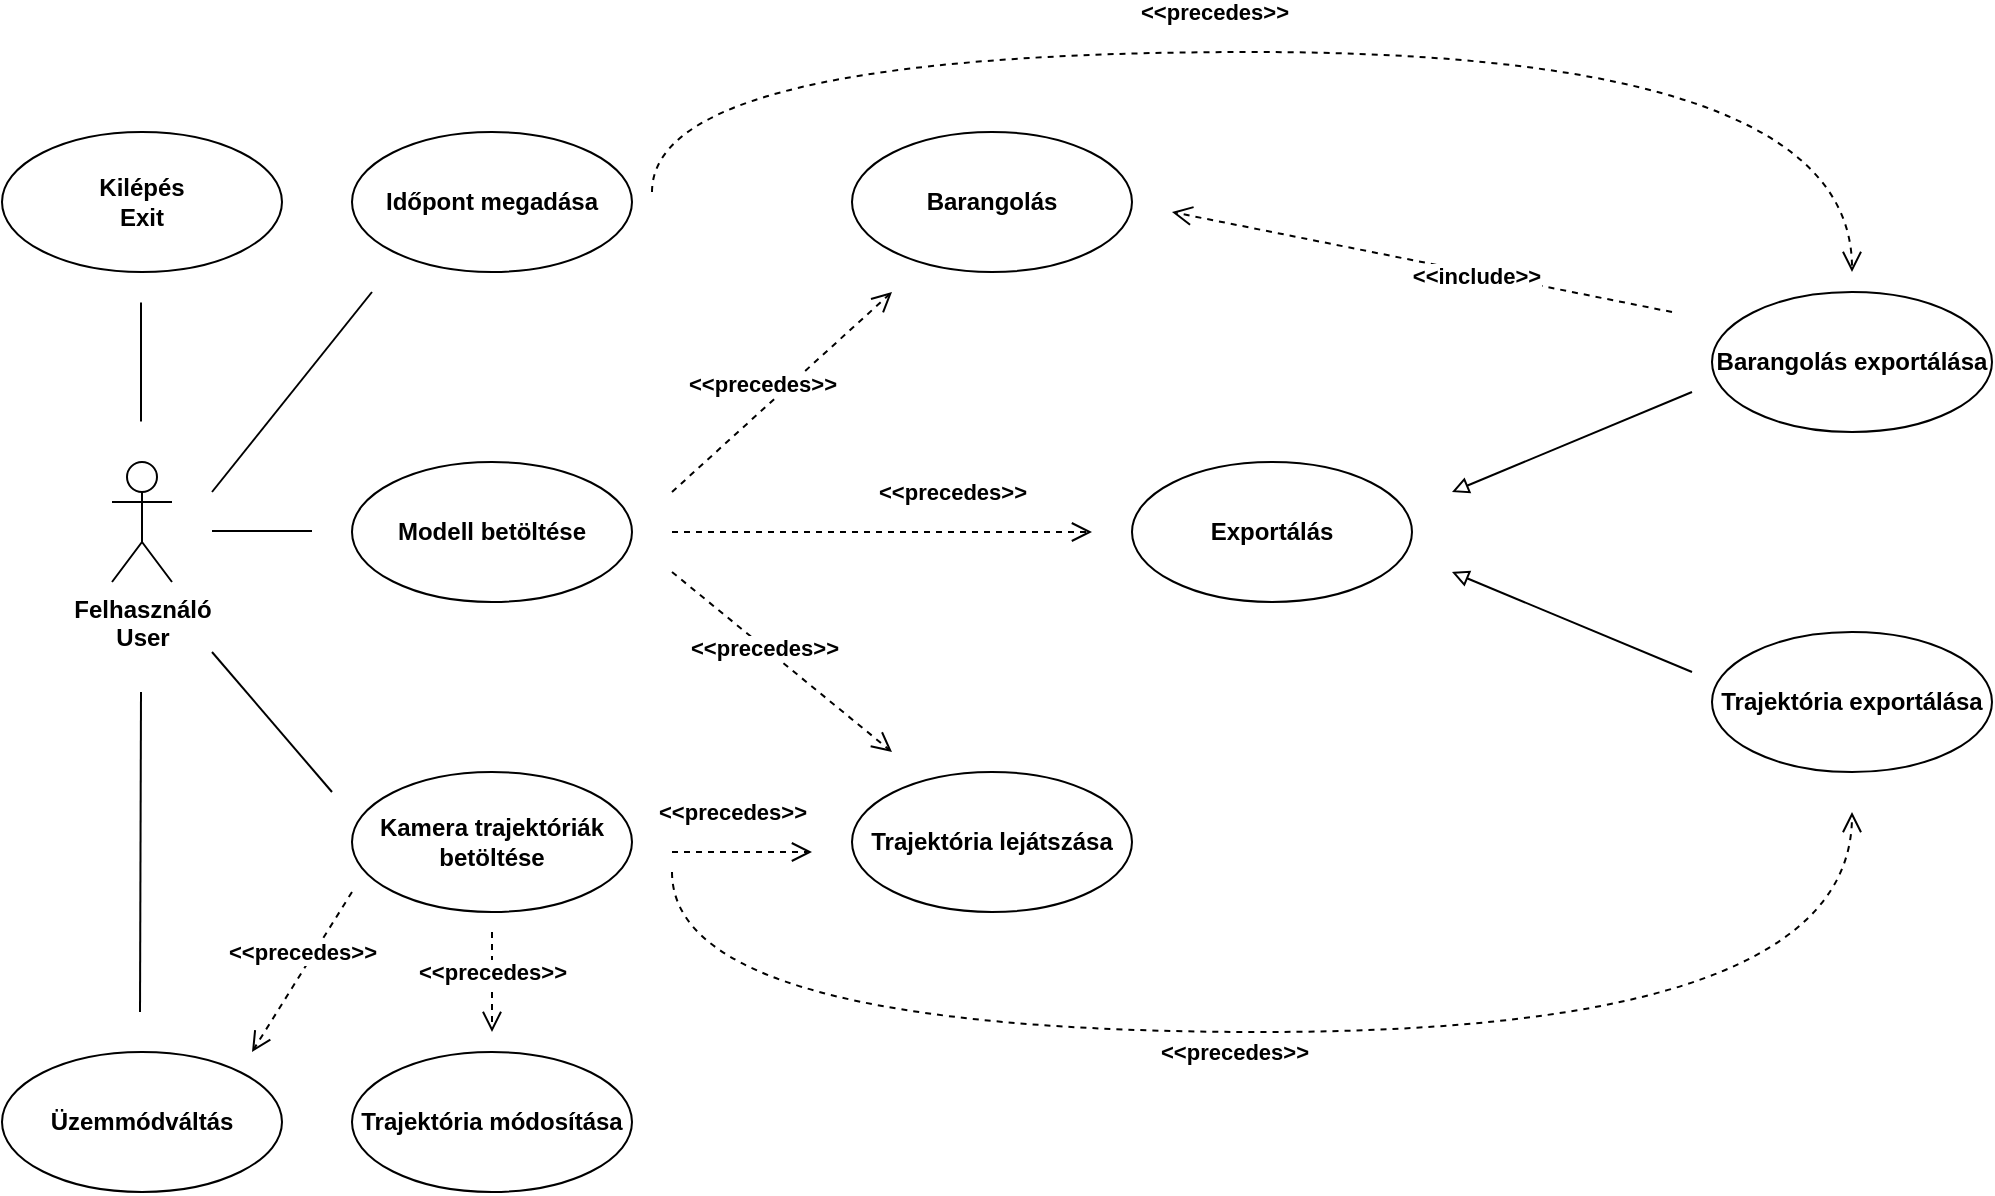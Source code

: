<mxfile version="15.7.3" type="device" pages="5"><diagram id="OZe_CLqqqwXj0hKDyXTO" name="user_diagram"><mxGraphModel dx="2951" dy="1000" grid="1" gridSize="10" guides="1" tooltips="1" connect="1" arrows="1" fold="1" page="1" pageScale="1" pageWidth="1600" pageHeight="1200" math="0" shadow="0"><root><mxCell id="0"/><mxCell id="1" parent="0"/><mxCell id="8_XIcBqvy_X1OLqcDCNn-4" value="Felhasználó&lt;br&gt;User" style="shape=umlActor;verticalLabelPosition=bottom;verticalAlign=top;html=1;fontStyle=1" parent="1" vertex="1"><mxGeometry x="-1255" y="475" width="30" height="60" as="geometry"/></mxCell><mxCell id="8_XIcBqvy_X1OLqcDCNn-7" value="Modell betöltése" style="ellipse;whiteSpace=wrap;html=1;fontStyle=1" parent="1" vertex="1"><mxGeometry x="-1135" y="475" width="140" height="70" as="geometry"/></mxCell><mxCell id="8_XIcBqvy_X1OLqcDCNn-8" value="Kilépés&lt;br&gt;Exit" style="ellipse;whiteSpace=wrap;html=1;fontStyle=1" parent="1" vertex="1"><mxGeometry x="-1310" y="310" width="140" height="70" as="geometry"/></mxCell><mxCell id="8_XIcBqvy_X1OLqcDCNn-18" value="" style="endArrow=none;html=1;rounded=0;fontStyle=1" parent="1" edge="1"><mxGeometry x="-1055" y="318.32" width="50" height="50" as="geometry"><mxPoint x="-1205" y="509.5" as="sourcePoint"/><mxPoint x="-1155" y="509.5" as="targetPoint"/></mxGeometry></mxCell><mxCell id="8_XIcBqvy_X1OLqcDCNn-38" value="" style="endArrow=none;html=1;rounded=0;fontStyle=1" parent="1" edge="1"><mxGeometry x="-1220" y="279.82" width="50" height="50" as="geometry"><mxPoint x="-1205" y="490" as="sourcePoint"/><mxPoint x="-1125" y="390" as="targetPoint"/></mxGeometry></mxCell><mxCell id="8_XIcBqvy_X1OLqcDCNn-43" value="Kamera trajektóriák&lt;br&gt;betöltése" style="ellipse;whiteSpace=wrap;html=1;fontStyle=1" parent="1" vertex="1"><mxGeometry x="-1135" y="630" width="140" height="70" as="geometry"/></mxCell><mxCell id="h630mWgD7JL_cLK57eu_-1" value="Időpont megadása" style="ellipse;whiteSpace=wrap;html=1;fontStyle=1" parent="1" vertex="1"><mxGeometry x="-1135" y="310" width="140" height="70" as="geometry"/></mxCell><mxCell id="h630mWgD7JL_cLK57eu_-2" value="Barangolás" style="ellipse;whiteSpace=wrap;html=1;fontStyle=1" parent="1" vertex="1"><mxGeometry x="-885" y="310" width="140" height="70" as="geometry"/></mxCell><mxCell id="h630mWgD7JL_cLK57eu_-3" style="edgeStyle=none;rounded=0;orthogonalLoop=1;jettySize=auto;html=1;dashed=1;endArrow=open;endFill=0;endSize=8;" parent="1" edge="1"><mxGeometry relative="1" as="geometry"><mxPoint x="-975" y="490" as="sourcePoint"/><mxPoint x="-865" y="390" as="targetPoint"/></mxGeometry></mxCell><mxCell id="h630mWgD7JL_cLK57eu_-4" value="&amp;lt;&amp;lt;precedes&amp;gt;&amp;gt;" style="edgeLabel;html=1;align=center;verticalAlign=middle;resizable=0;points=[];fontStyle=1" parent="h630mWgD7JL_cLK57eu_-3" vertex="1" connectable="0"><mxGeometry x="-0.196" relative="1" as="geometry"><mxPoint y="-14" as="offset"/></mxGeometry></mxCell><mxCell id="h630mWgD7JL_cLK57eu_-5" value="Barangolás exportálása" style="ellipse;whiteSpace=wrap;html=1;fontStyle=1" parent="1" vertex="1"><mxGeometry x="-455" y="390" width="140" height="70" as="geometry"/></mxCell><mxCell id="h630mWgD7JL_cLK57eu_-6" value="Exportálás" style="ellipse;whiteSpace=wrap;html=1;fontStyle=1" parent="1" vertex="1"><mxGeometry x="-745" y="475" width="140" height="70" as="geometry"/></mxCell><mxCell id="h630mWgD7JL_cLK57eu_-7" value="Trajektória lejátszása" style="ellipse;whiteSpace=wrap;html=1;fontStyle=1" parent="1" vertex="1"><mxGeometry x="-885" y="630" width="140" height="70" as="geometry"/></mxCell><mxCell id="h630mWgD7JL_cLK57eu_-8" value="Trajektória exportálása" style="ellipse;whiteSpace=wrap;html=1;fontStyle=1" parent="1" vertex="1"><mxGeometry x="-455" y="560" width="140" height="70" as="geometry"/></mxCell><mxCell id="h630mWgD7JL_cLK57eu_-9" value="" style="endArrow=block;html=1;rounded=0;endFill=0;" parent="1" edge="1"><mxGeometry width="50" height="50" relative="1" as="geometry"><mxPoint x="-465" y="440" as="sourcePoint"/><mxPoint x="-585" y="490" as="targetPoint"/></mxGeometry></mxCell><mxCell id="h630mWgD7JL_cLK57eu_-10" value="" style="endArrow=block;html=1;rounded=0;endFill=0;" parent="1" edge="1"><mxGeometry width="50" height="50" relative="1" as="geometry"><mxPoint x="-465" y="580" as="sourcePoint"/><mxPoint x="-585" y="530.0" as="targetPoint"/></mxGeometry></mxCell><mxCell id="h630mWgD7JL_cLK57eu_-11" style="edgeStyle=none;rounded=0;orthogonalLoop=1;jettySize=auto;html=1;dashed=1;endArrow=open;endFill=0;endSize=8;" parent="1" edge="1"><mxGeometry relative="1" as="geometry"><mxPoint x="-975" y="510" as="sourcePoint"/><mxPoint x="-765" y="510" as="targetPoint"/></mxGeometry></mxCell><mxCell id="h630mWgD7JL_cLK57eu_-12" value="&amp;lt;&amp;lt;precedes&amp;gt;&amp;gt;" style="edgeLabel;html=1;align=center;verticalAlign=middle;resizable=0;points=[];fontStyle=1" parent="h630mWgD7JL_cLK57eu_-11" vertex="1" connectable="0"><mxGeometry x="-0.196" relative="1" as="geometry"><mxPoint x="55" y="-20" as="offset"/></mxGeometry></mxCell><mxCell id="h630mWgD7JL_cLK57eu_-14" style="edgeStyle=orthogonalEdgeStyle;rounded=0;orthogonalLoop=1;jettySize=auto;html=1;dashed=1;endArrow=open;endFill=0;endSize=8;elbow=vertical;curved=1;" parent="1" edge="1"><mxGeometry relative="1" as="geometry"><mxPoint x="-985" y="340" as="sourcePoint"/><mxPoint x="-385" y="380" as="targetPoint"/><Array as="points"><mxPoint x="-985" y="270"/><mxPoint x="-385" y="270"/></Array></mxGeometry></mxCell><mxCell id="h630mWgD7JL_cLK57eu_-15" value="&amp;lt;&amp;lt;precedes&amp;gt;&amp;gt;" style="edgeLabel;html=1;align=center;verticalAlign=middle;resizable=0;points=[];fontStyle=1" parent="h630mWgD7JL_cLK57eu_-14" vertex="1" connectable="0"><mxGeometry x="-0.196" relative="1" as="geometry"><mxPoint x="37" y="-20" as="offset"/></mxGeometry></mxCell><mxCell id="h630mWgD7JL_cLK57eu_-17" style="edgeStyle=none;rounded=0;orthogonalLoop=1;jettySize=auto;html=1;dashed=1;endArrow=open;endFill=0;endSize=8;" parent="1" edge="1"><mxGeometry relative="1" as="geometry"><mxPoint x="-475" y="400" as="sourcePoint"/><mxPoint x="-725" y="350" as="targetPoint"/></mxGeometry></mxCell><mxCell id="h630mWgD7JL_cLK57eu_-18" value="&amp;lt;&amp;lt;include&amp;gt;&amp;gt;" style="edgeLabel;html=1;align=center;verticalAlign=middle;resizable=0;points=[];fontStyle=1" parent="h630mWgD7JL_cLK57eu_-17" vertex="1" connectable="0"><mxGeometry x="-0.196" relative="1" as="geometry"><mxPoint x="2" y="2" as="offset"/></mxGeometry></mxCell><mxCell id="h630mWgD7JL_cLK57eu_-21" style="edgeStyle=none;rounded=0;orthogonalLoop=1;jettySize=auto;html=1;dashed=1;endArrow=open;endFill=0;endSize=8;" parent="1" edge="1"><mxGeometry relative="1" as="geometry"><mxPoint x="-975" y="530.0" as="sourcePoint"/><mxPoint x="-865" y="620" as="targetPoint"/></mxGeometry></mxCell><mxCell id="h630mWgD7JL_cLK57eu_-22" value="&amp;lt;&amp;lt;precedes&amp;gt;&amp;gt;" style="edgeLabel;html=1;align=center;verticalAlign=middle;resizable=0;points=[];fontStyle=1" parent="h630mWgD7JL_cLK57eu_-21" vertex="1" connectable="0"><mxGeometry x="-0.196" relative="1" as="geometry"><mxPoint x="2" y="2" as="offset"/></mxGeometry></mxCell><mxCell id="h630mWgD7JL_cLK57eu_-23" style="edgeStyle=orthogonalEdgeStyle;rounded=0;orthogonalLoop=1;jettySize=auto;html=1;dashed=1;endArrow=open;endFill=0;endSize=8;curved=1;" parent="1" edge="1"><mxGeometry relative="1" as="geometry"><mxPoint x="-975" y="680" as="sourcePoint"/><mxPoint x="-385" y="650" as="targetPoint"/><Array as="points"><mxPoint x="-975" y="760"/><mxPoint x="-385" y="760"/></Array></mxGeometry></mxCell><mxCell id="h630mWgD7JL_cLK57eu_-24" value="&amp;lt;&amp;lt;precedes&amp;gt;&amp;gt;" style="edgeLabel;html=1;align=center;verticalAlign=middle;resizable=0;points=[];fontStyle=1" parent="h630mWgD7JL_cLK57eu_-23" vertex="1" connectable="0"><mxGeometry x="-0.196" relative="1" as="geometry"><mxPoint x="47" y="10" as="offset"/></mxGeometry></mxCell><mxCell id="h630mWgD7JL_cLK57eu_-27" value="Trajektória módosítása" style="ellipse;whiteSpace=wrap;html=1;fontStyle=1" parent="1" vertex="1"><mxGeometry x="-1135" y="770" width="140" height="70" as="geometry"/></mxCell><mxCell id="h630mWgD7JL_cLK57eu_-28" value="" style="endArrow=none;html=1;rounded=0;fontStyle=1" parent="1" edge="1"><mxGeometry x="-1245.59" y="414.82" width="50" height="50" as="geometry"><mxPoint x="-1205" y="570" as="sourcePoint"/><mxPoint x="-1145" y="640" as="targetPoint"/></mxGeometry></mxCell><mxCell id="h630mWgD7JL_cLK57eu_-29" style="edgeStyle=none;rounded=0;orthogonalLoop=1;jettySize=auto;html=1;dashed=1;endArrow=open;endFill=0;endSize=8;" parent="1" edge="1"><mxGeometry relative="1" as="geometry"><mxPoint x="-975" y="670" as="sourcePoint"/><mxPoint x="-905" y="670" as="targetPoint"/></mxGeometry></mxCell><mxCell id="h630mWgD7JL_cLK57eu_-30" value="&amp;lt;&amp;lt;precedes&amp;gt;&amp;gt;" style="edgeLabel;html=1;align=center;verticalAlign=middle;resizable=0;points=[];fontStyle=1" parent="h630mWgD7JL_cLK57eu_-29" vertex="1" connectable="0"><mxGeometry x="-0.196" relative="1" as="geometry"><mxPoint x="2" y="-20" as="offset"/></mxGeometry></mxCell><mxCell id="h630mWgD7JL_cLK57eu_-31" value="" style="endArrow=none;html=1;rounded=0;fontStyle=1" parent="1" edge="1"><mxGeometry x="-1090.5" y="263.57" width="50" height="50" as="geometry"><mxPoint x="-1240.5" y="454.75" as="sourcePoint"/><mxPoint x="-1240.5" y="395.25" as="targetPoint"/></mxGeometry></mxCell><mxCell id="h630mWgD7JL_cLK57eu_-34" style="edgeStyle=none;rounded=0;orthogonalLoop=1;jettySize=auto;html=1;dashed=1;endArrow=open;endFill=0;endSize=8;" parent="1" edge="1"><mxGeometry relative="1" as="geometry"><mxPoint x="-1065" y="710" as="sourcePoint"/><mxPoint x="-1065" y="760" as="targetPoint"/></mxGeometry></mxCell><mxCell id="h630mWgD7JL_cLK57eu_-35" value="&amp;lt;&amp;lt;precedes&amp;gt;&amp;gt;" style="edgeLabel;html=1;align=center;verticalAlign=middle;resizable=0;points=[];fontStyle=1" parent="h630mWgD7JL_cLK57eu_-34" vertex="1" connectable="0"><mxGeometry x="-0.196" relative="1" as="geometry"><mxPoint as="offset"/></mxGeometry></mxCell><mxCell id="kUcvqSDYLY1GA8EcOfH8-1" value="Üzemmódváltás" style="ellipse;whiteSpace=wrap;html=1;fontStyle=1" vertex="1" parent="1"><mxGeometry x="-1310" y="770" width="140" height="70" as="geometry"/></mxCell><mxCell id="kUcvqSDYLY1GA8EcOfH8-2" style="edgeStyle=none;rounded=0;orthogonalLoop=1;jettySize=auto;html=1;dashed=1;endArrow=open;endFill=0;endSize=8;" edge="1" parent="1"><mxGeometry relative="1" as="geometry"><mxPoint x="-1135" y="690" as="sourcePoint"/><mxPoint x="-1185" y="770" as="targetPoint"/></mxGeometry></mxCell><mxCell id="kUcvqSDYLY1GA8EcOfH8-3" value="&amp;lt;&amp;lt;precedes&amp;gt;&amp;gt;" style="edgeLabel;html=1;align=center;verticalAlign=middle;resizable=0;points=[];fontStyle=1" vertex="1" connectable="0" parent="kUcvqSDYLY1GA8EcOfH8-2"><mxGeometry x="-0.196" relative="1" as="geometry"><mxPoint x="-5" y="-2" as="offset"/></mxGeometry></mxCell><mxCell id="kUcvqSDYLY1GA8EcOfH8-4" value="" style="endArrow=none;html=1;rounded=0;fontStyle=1" edge="1" parent="1"><mxGeometry x="-1090.5" y="458.32" width="50" height="50" as="geometry"><mxPoint x="-1241" y="750" as="sourcePoint"/><mxPoint x="-1240.5" y="590" as="targetPoint"/></mxGeometry></mxCell></root></mxGraphModel></diagram><diagram id="uYPnR53CriToZ4J5LNJZ" name="mockup"><mxGraphModel dx="2951" dy="1000" grid="1" gridSize="10" guides="1" tooltips="1" connect="1" arrows="1" fold="1" page="1" pageScale="1" pageWidth="1600" pageHeight="1200" math="0" shadow="0"><root><mxCell id="mzmussmTFFy7z50Lseev-0"/><mxCell id="mzmussmTFFy7z50Lseev-1" parent="mzmussmTFFy7z50Lseev-0"/><mxCell id="mzmussmTFFy7z50Lseev-13" value="Window Title" style="strokeWidth=1;shadow=0;dashed=0;align=center;html=1;shape=mxgraph.mockup.containers.window;align=left;verticalAlign=top;spacingLeft=8;strokeColor2=#008cff;strokeColor3=#c4c4c4;fontColor=#666666;mainText=;fontSize=17;labelBackgroundColor=none;" parent="mzmussmTFFy7z50Lseev-1" vertex="1"><mxGeometry x="-1225" y="410" width="850" height="420" as="geometry"/></mxCell><mxCell id="mzmussmTFFy7z50Lseev-15" value="" style="ellipse;whiteSpace=wrap;html=1;aspect=fixed;fillColor=#4D4D4D;strokeColor=none;" parent="mzmussmTFFy7z50Lseev-1" vertex="1"><mxGeometry x="-840" y="454" width="80" height="80" as="geometry"/></mxCell><mxCell id="mzmussmTFFy7z50Lseev-16" value="&lt;font data-font-src=&quot;https://fonts.googleapis.com/css?family=Shantell+Sans&quot;&gt;Terrain Render&lt;/font&gt;" style="text;html=1;strokeColor=none;fillColor=none;align=center;verticalAlign=middle;whiteSpace=wrap;rounded=0;fontSize=24;fontStyle=1;fontFamily=Arial;fontSource=https%3A%2F%2Ffonts.googleapis.com%2Fcss%3Ffamily%3DArial;" parent="mzmussmTFFy7z50Lseev-1" vertex="1"><mxGeometry x="-905" y="564" width="210" height="30" as="geometry"/></mxCell><mxCell id="mzmussmTFFy7z50Lseev-18" value="modell" style="text;html=1;strokeColor=none;fillColor=none;align=center;verticalAlign=middle;whiteSpace=wrap;rounded=0;fontFamily=Ubuntu;fontSource=https%3A%2F%2Ffonts.googleapis.com%2Fcss%3Ffamily%3DUbuntu;fontSize=24;" parent="mzmussmTFFy7z50Lseev-1" vertex="1"><mxGeometry x="-1202.5" y="670" width="130" height="30" as="geometry"/></mxCell><mxCell id="mzmussmTFFy7z50Lseev-20" value="" style="verticalLabelPosition=bottom;shadow=0;dashed=0;align=center;html=1;verticalAlign=top;strokeWidth=1;shape=mxgraph.mockup.markup.line;strokeColor=#999999;fontFamily=Ubuntu;fontSource=https%3A%2F%2Ffonts.googleapis.com%2Fcss%3Ffamily%3DUbuntu;fontSize=24;fillColor=#4D4D4D;" parent="mzmussmTFFy7z50Lseev-1" vertex="1"><mxGeometry x="-1195" y="596" width="805" height="54" as="geometry"/></mxCell><mxCell id="mzmussmTFFy7z50Lseev-34" value="Window Title" style="strokeWidth=1;shadow=0;dashed=0;align=center;html=1;shape=mxgraph.mockup.containers.window;align=left;verticalAlign=top;spacingLeft=8;strokeColor2=#008cff;strokeColor3=#c4c4c4;fontColor=#666666;mainText=;fontSize=17;labelBackgroundColor=none;" parent="mzmussmTFFy7z50Lseev-1" vertex="1"><mxGeometry x="-1390" y="1470" width="1250" height="810" as="geometry"/></mxCell><mxCell id="mzmussmTFFy7z50Lseev-73" value="2023.02.21." style="strokeWidth=1;shadow=0;dashed=0;align=center;html=1;shape=mxgraph.mockup.text.textBox;fontColor=#666666;align=left;fontSize=17;spacingLeft=4;spacingTop=-3;strokeColor=#666666;mainText=;fontFamily=Ubuntu;fontSource=https%3A%2F%2Ffonts.googleapis.com%2Fcss%3Ffamily%3DUbuntu;fillColor=#CCCCCC;" parent="mzmussmTFFy7z50Lseev-1" vertex="1"><mxGeometry x="-330" y="2100" width="150" height="30" as="geometry"/></mxCell><mxCell id="mzmussmTFFy7z50Lseev-74" value="&lt;span style=&quot;font-weight: 700&quot;&gt;date&lt;/span&gt;" style="text;html=1;strokeColor=none;fillColor=none;align=left;verticalAlign=middle;whiteSpace=wrap;rounded=0;shadow=0;dashed=0;fontFamily=Ubuntu;fontSource=https%3A%2F%2Ffonts.googleapis.com%2Fcss%3Ffamily%3DUbuntu;fontSize=17;fontColor=#1A1A1A;" parent="mzmussmTFFy7z50Lseev-1" vertex="1"><mxGeometry x="-330" y="2070" width="60" height="30" as="geometry"/></mxCell><mxCell id="mzmussmTFFy7z50Lseev-76" value="" style="verticalLabelPosition=bottom;shadow=0;dashed=0;align=center;html=1;verticalAlign=top;strokeWidth=1;shape=mxgraph.mockup.graphics.simpleIcon;strokeColor=#999999;fontFamily=Ubuntu;fontSource=https%3A%2F%2Ffonts.googleapis.com%2Fcss%3Ffamily%3DUbuntu;fontSize=17;fontColor=#1A1A1A;fillColor=#CCCCCC;" parent="mzmussmTFFy7z50Lseev-1" vertex="1"><mxGeometry x="-1340" y="1530" width="50" height="50" as="geometry"/></mxCell><mxCell id="mzmussmTFFy7z50Lseev-77" value="" style="verticalLabelPosition=bottom;shadow=0;dashed=0;align=center;html=1;verticalAlign=top;strokeWidth=1;shape=mxgraph.mockup.graphics.simpleIcon;strokeColor=#999999;fontFamily=Ubuntu;fontSource=https%3A%2F%2Ffonts.googleapis.com%2Fcss%3Ffamily%3DUbuntu;fontSize=17;fontColor=#1A1A1A;fillColor=none;" parent="mzmussmTFFy7z50Lseev-1" vertex="1"><mxGeometry x="-1265" y="1530" width="50" height="50" as="geometry"/></mxCell><mxCell id="mzmussmTFFy7z50Lseev-85" value="set modell path" style="rounded=1;align=center;fillColor=#F1F2F4;strokeColor=none;html=1;fontColor=#596780;fontSize=12;sketch=0;shadow=0;dashed=0;fontFamily=Ubuntu;fontSource=https%3A%2F%2Ffonts.googleapis.com%2Fcss%3Ffamily%3DUbuntu;" parent="mzmussmTFFy7z50Lseev-1" vertex="1"><mxGeometry x="-1195" y="719.5" width="115" height="33" as="geometry"/></mxCell><mxCell id="mzmussmTFFy7z50Lseev-86" value="" style="html=1;shadow=0;dashed=0;shape=mxgraph.atlassian.checkbox;fillColor=#008465;strokeColor=none;html=1;sketch=0;fontFamily=Ubuntu;fontSource=https%3A%2F%2Ffonts.googleapis.com%2Fcss%3Ffamily%3DUbuntu;fontSize=17;fontColor=#1A1A1A;" parent="mzmussmTFFy7z50Lseev-1" vertex="1"><mxGeometry x="-1065" y="729" width="14" height="14" as="geometry"/></mxCell><mxCell id="mzmussmTFFy7z50Lseev-90" value="trajektory" style="text;html=1;strokeColor=none;fillColor=none;align=center;verticalAlign=middle;whiteSpace=wrap;rounded=0;fontFamily=Ubuntu;fontSource=https%3A%2F%2Ffonts.googleapis.com%2Fcss%3Ffamily%3DUbuntu;fontSize=24;" parent="mzmussmTFFy7z50Lseev-1" vertex="1"><mxGeometry x="-955" y="670" width="130" height="30" as="geometry"/></mxCell><mxCell id="mzmussmTFFy7z50Lseev-91" value="set trajektory path" style="rounded=1;align=center;fillColor=#F1F2F4;strokeColor=none;html=1;fontColor=#596780;fontSize=12;sketch=0;shadow=0;dashed=0;fontFamily=Ubuntu;fontSource=https%3A%2F%2Ffonts.googleapis.com%2Fcss%3Ffamily%3DUbuntu;" parent="mzmussmTFFy7z50Lseev-1" vertex="1"><mxGeometry x="-947.5" y="719.5" width="115" height="33" as="geometry"/></mxCell><mxCell id="mzmussmTFFy7z50Lseev-92" value="" style="html=1;shadow=0;dashed=0;shape=mxgraph.atlassian.checkbox;fillColor=#008465;strokeColor=none;html=1;sketch=0;fontFamily=Ubuntu;fontSource=https%3A%2F%2Ffonts.googleapis.com%2Fcss%3Ffamily%3DUbuntu;fontSize=17;fontColor=#1A1A1A;" parent="mzmussmTFFy7z50Lseev-1" vertex="1"><mxGeometry x="-817.5" y="729" width="14" height="14" as="geometry"/></mxCell><mxCell id="mzmussmTFFy7z50Lseev-93" value="" style="shape=flexArrow;endArrow=classic;html=1;rounded=0;fontFamily=Ubuntu;fontSource=https%3A%2F%2Ffonts.googleapis.com%2Fcss%3Ffamily%3DUbuntu;fontSize=17;fontColor=#1A1A1A;endWidth=14;endSize=7;" parent="mzmussmTFFy7z50Lseev-1" edge="1"><mxGeometry width="50" height="50" relative="1" as="geometry"><mxPoint x="-1015" y="735.5" as="sourcePoint"/><mxPoint x="-977.5" y="735.5" as="targetPoint"/></mxGeometry></mxCell><mxCell id="mzmussmTFFy7z50Lseev-94" value="" style="verticalLabelPosition=bottom;shadow=0;dashed=0;align=center;html=1;verticalAlign=top;strokeWidth=1;shape=mxgraph.mockup.markup.line;strokeColor=#999999;direction=north;fontFamily=Ubuntu;fontSource=https%3A%2F%2Ffonts.googleapis.com%2Fcss%3Ffamily%3DUbuntu;fontSize=17;fontColor=#1A1A1A;fillColor=none;" parent="mzmussmTFFy7z50Lseev-1" vertex="1"><mxGeometry x="-785" y="670" width="20" height="100" as="geometry"/></mxCell><mxCell id="mzmussmTFFy7z50Lseev-95" value="date" style="text;html=1;strokeColor=none;fillColor=none;align=center;verticalAlign=middle;whiteSpace=wrap;rounded=0;fontFamily=Ubuntu;fontSource=https%3A%2F%2Ffonts.googleapis.com%2Fcss%3Ffamily%3DUbuntu;fontSize=24;" parent="mzmussmTFFy7z50Lseev-1" vertex="1"><mxGeometry x="-745" y="670" width="130" height="30" as="geometry"/></mxCell><mxCell id="mzmussmTFFy7z50Lseev-96" value="set date" style="rounded=1;align=center;fillColor=#F1F2F4;strokeColor=none;html=1;fontColor=#596780;fontSize=12;sketch=0;shadow=0;dashed=0;fontFamily=Ubuntu;fontSource=https%3A%2F%2Ffonts.googleapis.com%2Fcss%3Ffamily%3DUbuntu;" parent="mzmussmTFFy7z50Lseev-1" vertex="1"><mxGeometry x="-737.5" y="719.5" width="115" height="33" as="geometry"/></mxCell><mxCell id="mzmussmTFFy7z50Lseev-97" value="" style="html=1;shadow=0;dashed=0;shape=mxgraph.atlassian.checkbox;fillColor=#008465;strokeColor=none;html=1;sketch=0;fontFamily=Ubuntu;fontSource=https%3A%2F%2Ffonts.googleapis.com%2Fcss%3Ffamily%3DUbuntu;fontSize=17;fontColor=#1A1A1A;" parent="mzmussmTFFy7z50Lseev-1" vertex="1"><mxGeometry x="-607.5" y="729" width="14" height="14" as="geometry"/></mxCell><mxCell id="mzmussmTFFy7z50Lseev-98" value="" style="shape=flexArrow;endArrow=classic;html=1;rounded=0;fontFamily=Ubuntu;fontSource=https%3A%2F%2Ffonts.googleapis.com%2Fcss%3Ffamily%3DUbuntu;fontSize=17;fontColor=#1A1A1A;endWidth=14;endSize=7;" parent="mzmussmTFFy7z50Lseev-1" edge="1"><mxGeometry width="50" height="50" relative="1" as="geometry"><mxPoint x="-565" y="735.5" as="sourcePoint"/><mxPoint x="-527.5" y="735.5" as="targetPoint"/></mxGeometry></mxCell><mxCell id="mzmussmTFFy7z50Lseev-100" value="start" style="rounded=1;html=1;shadow=0;dashed=0;whiteSpace=wrap;fontSize=10;fillColor=#E6E6E6;align=center;strokeColor=#B3B3B3;fontColor=#333333;fontFamily=Ubuntu;fontSource=https%3A%2F%2Ffonts.googleapis.com%2Fcss%3Ffamily%3DUbuntu;" parent="mzmussmTFFy7z50Lseev-1" vertex="1"><mxGeometry x="-505" y="718.53" width="105.5" height="34.94" as="geometry"/></mxCell><mxCell id="mzmussmTFFy7z50Lseev-111" value="Main Menu" style="text;html=1;strokeColor=none;fillColor=none;align=center;verticalAlign=middle;whiteSpace=wrap;rounded=0;shadow=0;dashed=0;fontFamily=Ubuntu;fontSource=https%3A%2F%2Ffonts.googleapis.com%2Fcss%3Ffamily%3DUbuntu;fontSize=50;fontColor=#1A1A1A;" parent="mzmussmTFFy7z50Lseev-1" vertex="1"><mxGeometry x="-930" y="260" width="260" height="90" as="geometry"/></mxCell><mxCell id="mzmussmTFFy7z50Lseev-112" value="3D EXPLORE mode" style="text;html=1;strokeColor=none;fillColor=none;align=center;verticalAlign=middle;whiteSpace=wrap;rounded=0;shadow=0;dashed=0;fontFamily=Ubuntu;fontSource=https%3A%2F%2Ffonts.googleapis.com%2Fcss%3Ffamily%3DUbuntu;fontSize=50;fontColor=#1A1A1A;" parent="mzmussmTFFy7z50Lseev-1" vertex="1"><mxGeometry x="-1050" y="1320" width="550" height="90" as="geometry"/></mxCell><mxCell id="-nd1BUBmuuikFAQ_QzVL-0" value="12:00" style="strokeWidth=1;shadow=0;dashed=0;align=center;html=1;shape=mxgraph.mockup.text.textBox;fontColor=#666666;align=left;fontSize=17;spacingLeft=4;spacingTop=-3;strokeColor=#666666;mainText=;fontFamily=Ubuntu;fontSource=https%3A%2F%2Ffonts.googleapis.com%2Fcss%3Ffamily%3DUbuntu;fillColor=#CCCCCC;" vertex="1" parent="mzmussmTFFy7z50Lseev-1"><mxGeometry x="-330" y="2174" width="150" height="30" as="geometry"/></mxCell><mxCell id="-nd1BUBmuuikFAQ_QzVL-1" value="&lt;span style=&quot;font-weight: 700&quot;&gt;time&lt;/span&gt;" style="text;html=1;strokeColor=none;fillColor=none;align=left;verticalAlign=middle;whiteSpace=wrap;rounded=0;shadow=0;dashed=0;fontFamily=Ubuntu;fontSource=https%3A%2F%2Ffonts.googleapis.com%2Fcss%3Ffamily%3DUbuntu;fontSize=17;fontColor=#1A1A1A;" vertex="1" parent="mzmussmTFFy7z50Lseev-1"><mxGeometry x="-330" y="2144" width="60" height="30" as="geometry"/></mxCell><mxCell id="-nd1BUBmuuikFAQ_QzVL-3" value="readonly" style="text;html=1;strokeColor=none;fillColor=none;align=center;verticalAlign=middle;whiteSpace=wrap;rounded=0;" vertex="1" parent="mzmussmTFFy7z50Lseev-1"><mxGeometry x="-120" y="2150" width="60" height="30" as="geometry"/></mxCell><mxCell id="-nd1BUBmuuikFAQ_QzVL-6" value="ESC" style="rounded=1;html=1;shadow=0;dashed=0;whiteSpace=wrap;fontSize=10;fillColor=#E6E6E6;align=center;strokeColor=#B3B3B3;fontColor=#333333;" vertex="1" parent="mzmussmTFFy7z50Lseev-1"><mxGeometry x="-1300" y="2107" width="60" height="16.88" as="geometry"/></mxCell><mxCell id="-nd1BUBmuuikFAQ_QzVL-7" value="Open main menu" style="text;html=1;strokeColor=none;fillColor=none;align=left;verticalAlign=middle;whiteSpace=wrap;rounded=0;" vertex="1" parent="mzmussmTFFy7z50Lseev-1"><mxGeometry x="-1205" y="2100.44" width="190" height="30" as="geometry"/></mxCell><mxCell id="-nd1BUBmuuikFAQ_QzVL-8" value="Ctrl - SPACE" style="rounded=1;html=1;shadow=0;dashed=0;whiteSpace=wrap;fontSize=10;fillColor=#E6E6E6;align=center;strokeColor=#B3B3B3;fontColor=#333333;" vertex="1" parent="mzmussmTFFy7z50Lseev-1"><mxGeometry x="-1300" y="2186.56" width="60" height="16.88" as="geometry"/></mxCell><mxCell id="-nd1BUBmuuikFAQ_QzVL-9" value="Start recording" style="text;html=1;strokeColor=none;fillColor=none;align=left;verticalAlign=middle;whiteSpace=wrap;rounded=0;" vertex="1" parent="mzmussmTFFy7z50Lseev-1"><mxGeometry x="-1205" y="2180" width="190" height="30" as="geometry"/></mxCell><mxCell id="-nd1BUBmuuikFAQ_QzVL-10" value="Ctrl - M" style="rounded=1;html=1;shadow=0;dashed=0;whiteSpace=wrap;fontSize=10;fillColor=#E6E6E6;align=center;strokeColor=#B3B3B3;fontColor=#333333;" vertex="1" parent="mzmussmTFFy7z50Lseev-1"><mxGeometry x="-1300" y="2146.56" width="60" height="16.88" as="geometry"/></mxCell><mxCell id="-nd1BUBmuuikFAQ_QzVL-11" value="Switch to fixed track mode" style="text;html=1;strokeColor=none;fillColor=none;align=left;verticalAlign=middle;whiteSpace=wrap;rounded=0;" vertex="1" parent="mzmussmTFFy7z50Lseev-1"><mxGeometry x="-1205" y="2140" width="190" height="30" as="geometry"/></mxCell><mxCell id="-nd1BUBmuuikFAQ_QzVL-12" value="" style="ellipse;whiteSpace=wrap;html=1;aspect=fixed;strokeColor=none;align=left;fillColor=#FF0000;" vertex="1" parent="mzmussmTFFy7z50Lseev-1"><mxGeometry x="-170" y="1510" width="20" height="20" as="geometry"/></mxCell><mxCell id="-nd1BUBmuuikFAQ_QzVL-13" value="record on symbol" style="text;html=1;strokeColor=none;fillColor=none;align=center;verticalAlign=middle;whiteSpace=wrap;rounded=0;" vertex="1" parent="mzmussmTFFy7z50Lseev-1"><mxGeometry x="-120" y="1510" width="60" height="30" as="geometry"/></mxCell><mxCell id="-nd1BUBmuuikFAQ_QzVL-14" value="Window Title" style="strokeWidth=1;shadow=0;dashed=0;align=center;html=1;shape=mxgraph.mockup.containers.window;align=left;verticalAlign=top;spacingLeft=8;strokeColor2=#008cff;strokeColor3=#c4c4c4;fontColor=#666666;mainText=;fontSize=17;labelBackgroundColor=none;" vertex="1" parent="mzmussmTFFy7z50Lseev-1"><mxGeometry x="-1380" y="2540" width="1250" height="810" as="geometry"/></mxCell><mxCell id="-nd1BUBmuuikFAQ_QzVL-15" value="trajectory path" style="strokeWidth=1;shadow=0;dashed=0;align=center;html=1;shape=mxgraph.mockup.text.textBox;fontColor=#666666;align=left;fontSize=17;spacingLeft=4;spacingTop=-3;strokeColor=#666666;mainText=;fontFamily=Ubuntu;fontSource=https%3A%2F%2Ffonts.googleapis.com%2Fcss%3Ffamily%3DUbuntu;fillColor=#CCCCCC;" vertex="1" parent="mzmussmTFFy7z50Lseev-1"><mxGeometry x="-320" y="3190" width="150" height="30" as="geometry"/></mxCell><mxCell id="-nd1BUBmuuikFAQ_QzVL-16" value="&lt;span style=&quot;font-weight: 700&quot;&gt;trajectory&lt;/span&gt;" style="text;html=1;strokeColor=none;fillColor=none;align=left;verticalAlign=middle;whiteSpace=wrap;rounded=0;shadow=0;dashed=0;fontFamily=Ubuntu;fontSource=https%3A%2F%2Ffonts.googleapis.com%2Fcss%3Ffamily%3DUbuntu;fontSize=17;fontColor=#1A1A1A;" vertex="1" parent="mzmussmTFFy7z50Lseev-1"><mxGeometry x="-320" y="3160" width="100" height="30" as="geometry"/></mxCell><mxCell id="-nd1BUBmuuikFAQ_QzVL-17" value="" style="verticalLabelPosition=bottom;shadow=0;dashed=0;align=center;html=1;verticalAlign=top;strokeWidth=1;shape=mxgraph.mockup.graphics.simpleIcon;strokeColor=#999999;fontFamily=Ubuntu;fontSource=https%3A%2F%2Ffonts.googleapis.com%2Fcss%3Ffamily%3DUbuntu;fontSize=17;fontColor=#1A1A1A;fillColor=#CCCCCC;" vertex="1" parent="mzmussmTFFy7z50Lseev-1"><mxGeometry x="-1260" y="2600" width="50" height="50" as="geometry"/></mxCell><mxCell id="-nd1BUBmuuikFAQ_QzVL-18" value="" style="verticalLabelPosition=bottom;shadow=0;dashed=0;align=center;html=1;verticalAlign=top;strokeWidth=1;shape=mxgraph.mockup.graphics.simpleIcon;strokeColor=#999999;fontFamily=Ubuntu;fontSource=https%3A%2F%2Ffonts.googleapis.com%2Fcss%3Ffamily%3DUbuntu;fontSize=17;fontColor=#1A1A1A;fillColor=none;" vertex="1" parent="mzmussmTFFy7z50Lseev-1"><mxGeometry x="-1340" y="2600" width="50" height="50" as="geometry"/></mxCell><mxCell id="-nd1BUBmuuikFAQ_QzVL-21" value="readonly" style="text;html=1;strokeColor=none;fillColor=none;align=center;verticalAlign=middle;whiteSpace=wrap;rounded=0;" vertex="1" parent="mzmussmTFFy7z50Lseev-1"><mxGeometry x="-110" y="3236.12" width="60" height="30" as="geometry"/></mxCell><mxCell id="-nd1BUBmuuikFAQ_QzVL-29" value="" style="ellipse;whiteSpace=wrap;html=1;aspect=fixed;strokeColor=none;align=left;fillColor=#FF0000;" vertex="1" parent="mzmussmTFFy7z50Lseev-1"><mxGeometry x="-160" y="2580" width="20" height="20" as="geometry"/></mxCell><mxCell id="-nd1BUBmuuikFAQ_QzVL-30" value="record on symbol" style="text;html=1;strokeColor=none;fillColor=none;align=center;verticalAlign=middle;whiteSpace=wrap;rounded=0;" vertex="1" parent="mzmussmTFFy7z50Lseev-1"><mxGeometry x="-110" y="2580" width="60" height="30" as="geometry"/></mxCell><mxCell id="-nd1BUBmuuikFAQ_QzVL-31" value="FLY-THROUGH mode" style="text;html=1;strokeColor=none;fillColor=none;align=center;verticalAlign=middle;whiteSpace=wrap;rounded=0;shadow=0;dashed=0;fontFamily=Ubuntu;fontSource=https%3A%2F%2Ffonts.googleapis.com%2Fcss%3Ffamily%3DUbuntu;fontSize=50;fontColor=#1A1A1A;" vertex="1" parent="mzmussmTFFy7z50Lseev-1"><mxGeometry x="-1040" y="2430" width="550" height="90" as="geometry"/></mxCell><mxCell id="-nd1BUBmuuikFAQ_QzVL-35" value="ESC" style="rounded=1;html=1;shadow=0;dashed=0;whiteSpace=wrap;fontSize=10;fillColor=#E6E6E6;align=center;strokeColor=#B3B3B3;fontColor=#333333;" vertex="1" parent="mzmussmTFFy7z50Lseev-1"><mxGeometry x="-1335" y="3166.56" width="60" height="16.88" as="geometry"/></mxCell><mxCell id="-nd1BUBmuuikFAQ_QzVL-36" value="Open main menu" style="text;html=1;strokeColor=none;fillColor=none;align=left;verticalAlign=middle;whiteSpace=wrap;rounded=0;" vertex="1" parent="mzmussmTFFy7z50Lseev-1"><mxGeometry x="-1240" y="3160" width="190" height="30" as="geometry"/></mxCell><mxCell id="-nd1BUBmuuikFAQ_QzVL-37" value="Ctrl - SPACE" style="rounded=1;html=1;shadow=0;dashed=0;whiteSpace=wrap;fontSize=10;fillColor=#E6E6E6;align=center;strokeColor=#B3B3B3;fontColor=#333333;" vertex="1" parent="mzmussmTFFy7z50Lseev-1"><mxGeometry x="-1335" y="3246.12" width="60" height="16.88" as="geometry"/></mxCell><mxCell id="-nd1BUBmuuikFAQ_QzVL-38" value="Start recording" style="text;html=1;strokeColor=none;fillColor=none;align=left;verticalAlign=middle;whiteSpace=wrap;rounded=0;" vertex="1" parent="mzmussmTFFy7z50Lseev-1"><mxGeometry x="-1240" y="3239.56" width="190" height="30" as="geometry"/></mxCell><mxCell id="-nd1BUBmuuikFAQ_QzVL-39" value="Ctrl - M" style="rounded=1;html=1;shadow=0;dashed=0;whiteSpace=wrap;fontSize=10;fillColor=#E6E6E6;align=center;strokeColor=#B3B3B3;fontColor=#333333;" vertex="1" parent="mzmussmTFFy7z50Lseev-1"><mxGeometry x="-1335" y="3206.12" width="60" height="16.88" as="geometry"/></mxCell><mxCell id="-nd1BUBmuuikFAQ_QzVL-40" value="Switch to fixed track mode" style="text;html=1;strokeColor=none;fillColor=none;align=left;verticalAlign=middle;whiteSpace=wrap;rounded=0;" vertex="1" parent="mzmussmTFFy7z50Lseev-1"><mxGeometry x="-1240" y="3199.56" width="190" height="30" as="geometry"/></mxCell><mxCell id="-nd1BUBmuuikFAQ_QzVL-47" value="&amp;nbsp;SPACE" style="rounded=1;html=1;shadow=0;dashed=0;whiteSpace=wrap;fontSize=10;fillColor=#E6E6E6;align=center;strokeColor=#B3B3B3;fontColor=#333333;" vertex="1" parent="mzmussmTFFy7z50Lseev-1"><mxGeometry x="-1335" y="3286.56" width="60" height="16.88" as="geometry"/></mxCell><mxCell id="-nd1BUBmuuikFAQ_QzVL-48" value="Play/Pause" style="text;html=1;strokeColor=none;fillColor=none;align=left;verticalAlign=middle;whiteSpace=wrap;rounded=0;" vertex="1" parent="mzmussmTFFy7z50Lseev-1"><mxGeometry x="-1240" y="3280" width="190" height="30" as="geometry"/></mxCell><mxCell id="V8Ye0GtmqWYVcTd5j_Fw-1" value="readonly" style="text;html=1;strokeColor=none;fillColor=none;align=center;verticalAlign=middle;whiteSpace=wrap;rounded=0;" vertex="1" parent="mzmussmTFFy7z50Lseev-1"><mxGeometry x="-1470" y="2610" width="60" height="30" as="geometry"/></mxCell><mxCell id="V8Ye0GtmqWYVcTd5j_Fw-2" value="readonly" style="text;html=1;strokeColor=none;fillColor=none;align=center;verticalAlign=middle;whiteSpace=wrap;rounded=0;" vertex="1" parent="mzmussmTFFy7z50Lseev-1"><mxGeometry x="-1490" y="1540" width="60" height="30" as="geometry"/></mxCell><mxCell id="V8Ye0GtmqWYVcTd5j_Fw-6" value="" style="html=1;shadow=0;dashed=0;shape=mxgraph.bootstrap.rrect;rSize=5;fillColor=#E9ECEF;strokeColor=none;align=left;" vertex="1" parent="mzmussmTFFy7z50Lseev-1"><mxGeometry x="-320" y="3285" width="150" height="20" as="geometry"/></mxCell><mxCell id="V8Ye0GtmqWYVcTd5j_Fw-7" value="" style="html=1;shadow=0;dashed=0;shape=mxgraph.bootstrap.leftButton;rSize=5;fillColor=#0085FC;strokeColor=none;resizeHeight=1;align=left;" vertex="1" parent="V8Ye0GtmqWYVcTd5j_Fw-6"><mxGeometry width="110" height="20" relative="1" as="geometry"/></mxCell><mxCell id="V8Ye0GtmqWYVcTd5j_Fw-10" value="&lt;span style=&quot;font-weight: 700&quot;&gt;2 mins left&lt;/span&gt;" style="text;html=1;strokeColor=none;fillColor=none;align=left;verticalAlign=middle;whiteSpace=wrap;rounded=0;shadow=0;dashed=0;fontFamily=Ubuntu;fontSource=https%3A%2F%2Ffonts.googleapis.com%2Fcss%3Ffamily%3DUbuntu;fontSize=17;fontColor=#1A1A1A;" vertex="1" parent="mzmussmTFFy7z50Lseev-1"><mxGeometry x="-320" y="3250" width="100" height="30" as="geometry"/></mxCell><mxCell id="V8Ye0GtmqWYVcTd5j_Fw-11" value="SHIFT" style="rounded=1;html=1;shadow=0;dashed=0;whiteSpace=wrap;fontSize=10;fillColor=#E6E6E6;align=center;strokeColor=#B3B3B3;fontColor=#333333;" vertex="1" parent="mzmussmTFFy7z50Lseev-1"><mxGeometry x="-1300" y="2226.56" width="60" height="16.88" as="geometry"/></mxCell><mxCell id="V8Ye0GtmqWYVcTd5j_Fw-12" value="Increase speed" style="text;html=1;strokeColor=none;fillColor=none;align=left;verticalAlign=middle;whiteSpace=wrap;rounded=0;" vertex="1" parent="mzmussmTFFy7z50Lseev-1"><mxGeometry x="-1205" y="2220" width="190" height="30" as="geometry"/></mxCell></root></mxGraphModel></diagram><diagram id="1ehO5unwEpHUUIyWLYm6" name="class_diagram"><mxGraphModel dx="1426" dy="880" grid="1" gridSize="10" guides="1" tooltips="1" connect="1" arrows="1" fold="1" page="1" pageScale="1" pageWidth="1600" pageHeight="1200" math="0" shadow="0"><root><mxCell id="Hn57J_33uV4mU2DNyJ8j-0"/><mxCell id="Hn57J_33uV4mU2DNyJ8j-1" parent="Hn57J_33uV4mU2DNyJ8j-0"/><mxCell id="Hn57J_33uV4mU2DNyJ8j-6" value="App" style="swimlane;fontStyle=1;align=center;verticalAlign=top;childLayout=stackLayout;horizontal=1;startSize=26;horizontalStack=0;resizeParent=1;resizeParentMax=0;resizeLast=0;collapsible=1;marginBottom=0;" vertex="1" collapsed="1" parent="Hn57J_33uV4mU2DNyJ8j-1"><mxGeometry x="520" y="120" width="100" height="26" as="geometry"><mxRectangle x="500" y="557" width="160" height="86" as="alternateBounds"/></mxGeometry></mxCell><mxCell id="Hn57J_33uV4mU2DNyJ8j-7" value="+ field: type" style="text;strokeColor=none;fillColor=none;align=left;verticalAlign=top;spacingLeft=4;spacingRight=4;overflow=hidden;rotatable=0;points=[[0,0.5],[1,0.5]];portConstraint=eastwest;" vertex="1" parent="Hn57J_33uV4mU2DNyJ8j-6"><mxGeometry y="26" width="100" height="26" as="geometry"/></mxCell><mxCell id="Hn57J_33uV4mU2DNyJ8j-8" value="" style="line;strokeWidth=1;fillColor=none;align=left;verticalAlign=middle;spacingTop=-1;spacingLeft=3;spacingRight=3;rotatable=0;labelPosition=right;points=[];portConstraint=eastwest;" vertex="1" parent="Hn57J_33uV4mU2DNyJ8j-6"><mxGeometry y="52" width="100" height="8" as="geometry"/></mxCell><mxCell id="Hn57J_33uV4mU2DNyJ8j-9" value="+ method(type): type" style="text;strokeColor=none;fillColor=none;align=left;verticalAlign=top;spacingLeft=4;spacingRight=4;overflow=hidden;rotatable=0;points=[[0,0.5],[1,0.5]];portConstraint=eastwest;" vertex="1" parent="Hn57J_33uV4mU2DNyJ8j-6"><mxGeometry y="60" width="100" height="26" as="geometry"/></mxCell><mxCell id="Hn57J_33uV4mU2DNyJ8j-16" style="edgeStyle=orthogonalEdgeStyle;rounded=0;orthogonalLoop=1;jettySize=auto;html=1;entryX=0.5;entryY=1;entryDx=0;entryDy=0;endArrow=diamondThin;endFill=0;startSize=6;endSize=15;" edge="1" parent="Hn57J_33uV4mU2DNyJ8j-1" source="Hn57J_33uV4mU2DNyJ8j-12" target="Hn57J_33uV4mU2DNyJ8j-6"><mxGeometry relative="1" as="geometry"><Array as="points"><mxPoint x="180" y="230"/><mxPoint x="570" y="230"/></Array></mxGeometry></mxCell><mxCell id="Hn57J_33uV4mU2DNyJ8j-12" value="Input" style="swimlane;fontStyle=1;align=center;verticalAlign=top;childLayout=stackLayout;horizontal=1;startSize=26;horizontalStack=0;resizeParent=1;resizeParentMax=0;resizeLast=0;collapsible=1;marginBottom=0;" vertex="1" collapsed="1" parent="Hn57J_33uV4mU2DNyJ8j-1"><mxGeometry x="130" y="270" width="100" height="26" as="geometry"><mxRectangle x="500" y="557" width="160" height="86" as="alternateBounds"/></mxGeometry></mxCell><mxCell id="Hn57J_33uV4mU2DNyJ8j-13" value="+ field: type" style="text;strokeColor=none;fillColor=none;align=left;verticalAlign=top;spacingLeft=4;spacingRight=4;overflow=hidden;rotatable=0;points=[[0,0.5],[1,0.5]];portConstraint=eastwest;" vertex="1" parent="Hn57J_33uV4mU2DNyJ8j-12"><mxGeometry y="26" width="100" height="26" as="geometry"/></mxCell><mxCell id="Hn57J_33uV4mU2DNyJ8j-14" value="" style="line;strokeWidth=1;fillColor=none;align=left;verticalAlign=middle;spacingTop=-1;spacingLeft=3;spacingRight=3;rotatable=0;labelPosition=right;points=[];portConstraint=eastwest;" vertex="1" parent="Hn57J_33uV4mU2DNyJ8j-12"><mxGeometry y="52" width="100" height="8" as="geometry"/></mxCell><mxCell id="Hn57J_33uV4mU2DNyJ8j-15" value="+ method(type): type" style="text;strokeColor=none;fillColor=none;align=left;verticalAlign=top;spacingLeft=4;spacingRight=4;overflow=hidden;rotatable=0;points=[[0,0.5],[1,0.5]];portConstraint=eastwest;" vertex="1" parent="Hn57J_33uV4mU2DNyJ8j-12"><mxGeometry y="60" width="100" height="26" as="geometry"/></mxCell><mxCell id="Hn57J_33uV4mU2DNyJ8j-21" style="edgeStyle=orthogonalEdgeStyle;rounded=0;orthogonalLoop=1;jettySize=auto;html=1;entryX=0.5;entryY=1;entryDx=0;entryDy=0;endArrow=diamondThin;endFill=0;startSize=6;endSize=15;" edge="1" parent="Hn57J_33uV4mU2DNyJ8j-1" source="Hn57J_33uV4mU2DNyJ8j-17" target="Hn57J_33uV4mU2DNyJ8j-6"><mxGeometry relative="1" as="geometry"><Array as="points"><mxPoint x="570" y="250"/><mxPoint x="570" y="250"/></Array></mxGeometry></mxCell><mxCell id="Hn57J_33uV4mU2DNyJ8j-17" value="Graphics" style="swimlane;fontStyle=1;align=center;verticalAlign=top;childLayout=stackLayout;horizontal=1;startSize=26;horizontalStack=0;resizeParent=1;resizeParentMax=0;resizeLast=0;collapsible=1;marginBottom=0;" vertex="1" collapsed="1" parent="Hn57J_33uV4mU2DNyJ8j-1"><mxGeometry x="520" y="270" width="100" height="26" as="geometry"><mxRectangle x="500" y="557" width="160" height="86" as="alternateBounds"/></mxGeometry></mxCell><mxCell id="Hn57J_33uV4mU2DNyJ8j-18" value="+ field: type" style="text;strokeColor=none;fillColor=none;align=left;verticalAlign=top;spacingLeft=4;spacingRight=4;overflow=hidden;rotatable=0;points=[[0,0.5],[1,0.5]];portConstraint=eastwest;" vertex="1" parent="Hn57J_33uV4mU2DNyJ8j-17"><mxGeometry y="26" width="100" height="26" as="geometry"/></mxCell><mxCell id="Hn57J_33uV4mU2DNyJ8j-19" value="" style="line;strokeWidth=1;fillColor=none;align=left;verticalAlign=middle;spacingTop=-1;spacingLeft=3;spacingRight=3;rotatable=0;labelPosition=right;points=[];portConstraint=eastwest;" vertex="1" parent="Hn57J_33uV4mU2DNyJ8j-17"><mxGeometry y="52" width="100" height="8" as="geometry"/></mxCell><mxCell id="Hn57J_33uV4mU2DNyJ8j-20" value="+ method(type): type" style="text;strokeColor=none;fillColor=none;align=left;verticalAlign=top;spacingLeft=4;spacingRight=4;overflow=hidden;rotatable=0;points=[[0,0.5],[1,0.5]];portConstraint=eastwest;" vertex="1" parent="Hn57J_33uV4mU2DNyJ8j-17"><mxGeometry y="60" width="100" height="26" as="geometry"/></mxCell><mxCell id="Hn57J_33uV4mU2DNyJ8j-26" style="edgeStyle=orthogonalEdgeStyle;rounded=0;orthogonalLoop=1;jettySize=auto;html=1;endArrow=diamondThin;endFill=0;startSize=6;endSize=15;" edge="1" parent="Hn57J_33uV4mU2DNyJ8j-1" source="Hn57J_33uV4mU2DNyJ8j-22" target="Hn57J_33uV4mU2DNyJ8j-6"><mxGeometry relative="1" as="geometry"><Array as="points"><mxPoint x="1090" y="230"/><mxPoint x="570" y="230"/></Array></mxGeometry></mxCell><mxCell id="Hn57J_33uV4mU2DNyJ8j-22" value="Model" style="swimlane;fontStyle=1;align=center;verticalAlign=top;childLayout=stackLayout;horizontal=1;startSize=26;horizontalStack=0;resizeParent=1;resizeParentMax=0;resizeLast=0;collapsible=1;marginBottom=0;" vertex="1" parent="Hn57J_33uV4mU2DNyJ8j-1"><mxGeometry x="1010" y="270" width="160" height="216" as="geometry"><mxRectangle x="1060" y="600" width="100" height="26" as="alternateBounds"/></mxGeometry></mxCell><mxCell id="Hn57J_33uV4mU2DNyJ8j-23" value="+ field: type" style="text;strokeColor=none;fillColor=none;align=left;verticalAlign=top;spacingLeft=4;spacingRight=4;overflow=hidden;rotatable=0;points=[[0,0.5],[1,0.5]];portConstraint=eastwest;" vertex="1" parent="Hn57J_33uV4mU2DNyJ8j-22"><mxGeometry y="26" width="160" height="26" as="geometry"/></mxCell><mxCell id="Hn57J_33uV4mU2DNyJ8j-24" value="" style="line;strokeWidth=1;fillColor=none;align=left;verticalAlign=middle;spacingTop=-1;spacingLeft=3;spacingRight=3;rotatable=0;labelPosition=right;points=[];portConstraint=eastwest;" vertex="1" parent="Hn57J_33uV4mU2DNyJ8j-22"><mxGeometry y="52" width="160" height="8" as="geometry"/></mxCell><mxCell id="Hn57J_33uV4mU2DNyJ8j-25" value="+ Start(type): type" style="text;strokeColor=none;fillColor=none;align=left;verticalAlign=top;spacingLeft=4;spacingRight=4;overflow=hidden;rotatable=0;points=[[0,0.5],[1,0.5]];portConstraint=eastwest;" vertex="1" parent="Hn57J_33uV4mU2DNyJ8j-22"><mxGeometry y="60" width="160" height="26" as="geometry"/></mxCell><mxCell id="Hn57J_33uV4mU2DNyJ8j-118" value="+ LoadTerrain(type): type" style="text;strokeColor=none;fillColor=none;align=left;verticalAlign=top;spacingLeft=4;spacingRight=4;overflow=hidden;rotatable=0;points=[[0,0.5],[1,0.5]];portConstraint=eastwest;" vertex="1" parent="Hn57J_33uV4mU2DNyJ8j-22"><mxGeometry y="86" width="160" height="26" as="geometry"/></mxCell><mxCell id="Hn57J_33uV4mU2DNyJ8j-119" value="+ SetMode(type): type" style="text;strokeColor=none;fillColor=none;align=left;verticalAlign=top;spacingLeft=4;spacingRight=4;overflow=hidden;rotatable=0;points=[[0,0.5],[1,0.5]];portConstraint=eastwest;" vertex="1" parent="Hn57J_33uV4mU2DNyJ8j-22"><mxGeometry y="112" width="160" height="26" as="geometry"/></mxCell><mxCell id="Hn57J_33uV4mU2DNyJ8j-120" value="+ FlipMode(type): type" style="text;strokeColor=none;fillColor=none;align=left;verticalAlign=top;spacingLeft=4;spacingRight=4;overflow=hidden;rotatable=0;points=[[0,0.5],[1,0.5]];portConstraint=eastwest;" vertex="1" parent="Hn57J_33uV4mU2DNyJ8j-22"><mxGeometry y="138" width="160" height="26" as="geometry"/></mxCell><mxCell id="Hn57J_33uV4mU2DNyJ8j-121" value="+ 3DExplore(type): type" style="text;strokeColor=none;fillColor=none;align=left;verticalAlign=top;spacingLeft=4;spacingRight=4;overflow=hidden;rotatable=0;points=[[0,0.5],[1,0.5]];portConstraint=eastwest;" vertex="1" parent="Hn57J_33uV4mU2DNyJ8j-22"><mxGeometry y="164" width="160" height="26" as="geometry"/></mxCell><mxCell id="Hn57J_33uV4mU2DNyJ8j-122" value="+ Flythrough(type): type" style="text;strokeColor=none;fillColor=none;align=left;verticalAlign=top;spacingLeft=4;spacingRight=4;overflow=hidden;rotatable=0;points=[[0,0.5],[1,0.5]];portConstraint=eastwest;" vertex="1" parent="Hn57J_33uV4mU2DNyJ8j-22"><mxGeometry y="190" width="160" height="26" as="geometry"/></mxCell><mxCell id="Hn57J_33uV4mU2DNyJ8j-31" style="edgeStyle=orthogonalEdgeStyle;rounded=0;orthogonalLoop=1;jettySize=auto;html=1;endArrow=diamondThin;endFill=0;startSize=6;endSize=15;" edge="1" parent="Hn57J_33uV4mU2DNyJ8j-1" source="Hn57J_33uV4mU2DNyJ8j-27" target="Hn57J_33uV4mU2DNyJ8j-6"><mxGeometry relative="1" as="geometry"><Array as="points"><mxPoint x="1280" y="230"/><mxPoint x="570" y="230"/></Array></mxGeometry></mxCell><mxCell id="Hn57J_33uV4mU2DNyJ8j-27" value="GUI" style="swimlane;fontStyle=1;align=center;verticalAlign=top;childLayout=stackLayout;horizontal=1;startSize=26;horizontalStack=0;resizeParent=1;resizeParentMax=0;resizeLast=0;collapsible=1;marginBottom=0;" vertex="1" collapsed="1" parent="Hn57J_33uV4mU2DNyJ8j-1"><mxGeometry x="1240" y="270" width="100" height="26" as="geometry"><mxRectangle x="500" y="557" width="160" height="86" as="alternateBounds"/></mxGeometry></mxCell><mxCell id="Hn57J_33uV4mU2DNyJ8j-28" value="+ field: type" style="text;strokeColor=none;fillColor=none;align=left;verticalAlign=top;spacingLeft=4;spacingRight=4;overflow=hidden;rotatable=0;points=[[0,0.5],[1,0.5]];portConstraint=eastwest;" vertex="1" parent="Hn57J_33uV4mU2DNyJ8j-27"><mxGeometry y="26" width="100" height="26" as="geometry"/></mxCell><mxCell id="Hn57J_33uV4mU2DNyJ8j-29" value="" style="line;strokeWidth=1;fillColor=none;align=left;verticalAlign=middle;spacingTop=-1;spacingLeft=3;spacingRight=3;rotatable=0;labelPosition=right;points=[];portConstraint=eastwest;" vertex="1" parent="Hn57J_33uV4mU2DNyJ8j-27"><mxGeometry y="52" width="100" height="8" as="geometry"/></mxCell><mxCell id="Hn57J_33uV4mU2DNyJ8j-30" value="+ method(type): type" style="text;strokeColor=none;fillColor=none;align=left;verticalAlign=top;spacingLeft=4;spacingRight=4;overflow=hidden;rotatable=0;points=[[0,0.5],[1,0.5]];portConstraint=eastwest;" vertex="1" parent="Hn57J_33uV4mU2DNyJ8j-27"><mxGeometry y="60" width="100" height="26" as="geometry"/></mxCell><mxCell id="Hn57J_33uV4mU2DNyJ8j-41" style="edgeStyle=orthogonalEdgeStyle;rounded=0;orthogonalLoop=1;jettySize=auto;html=1;endArrow=diamondThin;endFill=0;startSize=6;endSize=15;" edge="1" parent="Hn57J_33uV4mU2DNyJ8j-1" source="Hn57J_33uV4mU2DNyJ8j-32" target="Hn57J_33uV4mU2DNyJ8j-12"><mxGeometry relative="1" as="geometry"/></mxCell><mxCell id="Hn57J_33uV4mU2DNyJ8j-32" value="mouse" style="swimlane;fontStyle=1;align=center;verticalAlign=top;childLayout=stackLayout;horizontal=1;startSize=26;horizontalStack=0;resizeParent=1;resizeParentMax=0;resizeLast=0;collapsible=1;marginBottom=0;" vertex="1" collapsed="1" parent="Hn57J_33uV4mU2DNyJ8j-1"><mxGeometry x="60" y="360" width="100" height="26" as="geometry"><mxRectangle x="500" y="557" width="160" height="86" as="alternateBounds"/></mxGeometry></mxCell><mxCell id="Hn57J_33uV4mU2DNyJ8j-33" value="+ field: type" style="text;strokeColor=none;fillColor=none;align=left;verticalAlign=top;spacingLeft=4;spacingRight=4;overflow=hidden;rotatable=0;points=[[0,0.5],[1,0.5]];portConstraint=eastwest;" vertex="1" parent="Hn57J_33uV4mU2DNyJ8j-32"><mxGeometry y="26" width="100" height="26" as="geometry"/></mxCell><mxCell id="Hn57J_33uV4mU2DNyJ8j-34" value="" style="line;strokeWidth=1;fillColor=none;align=left;verticalAlign=middle;spacingTop=-1;spacingLeft=3;spacingRight=3;rotatable=0;labelPosition=right;points=[];portConstraint=eastwest;" vertex="1" parent="Hn57J_33uV4mU2DNyJ8j-32"><mxGeometry y="52" width="100" height="8" as="geometry"/></mxCell><mxCell id="Hn57J_33uV4mU2DNyJ8j-35" value="+ method(type): type" style="text;strokeColor=none;fillColor=none;align=left;verticalAlign=top;spacingLeft=4;spacingRight=4;overflow=hidden;rotatable=0;points=[[0,0.5],[1,0.5]];portConstraint=eastwest;" vertex="1" parent="Hn57J_33uV4mU2DNyJ8j-32"><mxGeometry y="60" width="100" height="26" as="geometry"/></mxCell><mxCell id="Hn57J_33uV4mU2DNyJ8j-40" style="edgeStyle=orthogonalEdgeStyle;rounded=0;orthogonalLoop=1;jettySize=auto;html=1;entryX=0.5;entryY=1;entryDx=0;entryDy=0;endArrow=diamondThin;endFill=0;startSize=6;endSize=15;" edge="1" parent="Hn57J_33uV4mU2DNyJ8j-1" source="Hn57J_33uV4mU2DNyJ8j-36" target="Hn57J_33uV4mU2DNyJ8j-12"><mxGeometry relative="1" as="geometry"/></mxCell><mxCell id="Hn57J_33uV4mU2DNyJ8j-36" value="keyboard" style="swimlane;fontStyle=1;align=center;verticalAlign=top;childLayout=stackLayout;horizontal=1;startSize=26;horizontalStack=0;resizeParent=1;resizeParentMax=0;resizeLast=0;collapsible=1;marginBottom=0;" vertex="1" collapsed="1" parent="Hn57J_33uV4mU2DNyJ8j-1"><mxGeometry x="190" y="360" width="100" height="26" as="geometry"><mxRectangle x="500" y="557" width="160" height="86" as="alternateBounds"/></mxGeometry></mxCell><mxCell id="Hn57J_33uV4mU2DNyJ8j-37" value="+ field: type" style="text;strokeColor=none;fillColor=none;align=left;verticalAlign=top;spacingLeft=4;spacingRight=4;overflow=hidden;rotatable=0;points=[[0,0.5],[1,0.5]];portConstraint=eastwest;" vertex="1" parent="Hn57J_33uV4mU2DNyJ8j-36"><mxGeometry y="26" width="100" height="26" as="geometry"/></mxCell><mxCell id="Hn57J_33uV4mU2DNyJ8j-38" value="" style="line;strokeWidth=1;fillColor=none;align=left;verticalAlign=middle;spacingTop=-1;spacingLeft=3;spacingRight=3;rotatable=0;labelPosition=right;points=[];portConstraint=eastwest;" vertex="1" parent="Hn57J_33uV4mU2DNyJ8j-36"><mxGeometry y="52" width="100" height="8" as="geometry"/></mxCell><mxCell id="Hn57J_33uV4mU2DNyJ8j-39" value="+ method(type): type" style="text;strokeColor=none;fillColor=none;align=left;verticalAlign=top;spacingLeft=4;spacingRight=4;overflow=hidden;rotatable=0;points=[[0,0.5],[1,0.5]];portConstraint=eastwest;" vertex="1" parent="Hn57J_33uV4mU2DNyJ8j-36"><mxGeometry y="60" width="100" height="26" as="geometry"/></mxCell><mxCell id="Hn57J_33uV4mU2DNyJ8j-46" style="edgeStyle=orthogonalEdgeStyle;rounded=0;orthogonalLoop=1;jettySize=auto;html=1;entryX=0.5;entryY=1;entryDx=0;entryDy=0;endArrow=diamondThin;endFill=0;startSize=6;endSize=15;" edge="1" parent="Hn57J_33uV4mU2DNyJ8j-1" source="Hn57J_33uV4mU2DNyJ8j-42" target="Hn57J_33uV4mU2DNyJ8j-17"><mxGeometry relative="1" as="geometry"><Array as="points"><mxPoint x="520" y="340"/><mxPoint x="570" y="340"/></Array></mxGeometry></mxCell><mxCell id="Hn57J_33uV4mU2DNyJ8j-42" value="D3DManager" style="swimlane;fontStyle=1;align=center;verticalAlign=top;childLayout=stackLayout;horizontal=1;startSize=26;horizontalStack=0;resizeParent=1;resizeParentMax=0;resizeLast=0;collapsible=1;marginBottom=0;" vertex="1" collapsed="1" parent="Hn57J_33uV4mU2DNyJ8j-1"><mxGeometry x="470" y="420" width="100" height="26" as="geometry"><mxRectangle x="500" y="557" width="160" height="86" as="alternateBounds"/></mxGeometry></mxCell><mxCell id="Hn57J_33uV4mU2DNyJ8j-43" value="+ field: type" style="text;strokeColor=none;fillColor=none;align=left;verticalAlign=top;spacingLeft=4;spacingRight=4;overflow=hidden;rotatable=0;points=[[0,0.5],[1,0.5]];portConstraint=eastwest;" vertex="1" parent="Hn57J_33uV4mU2DNyJ8j-42"><mxGeometry y="26" width="100" height="26" as="geometry"/></mxCell><mxCell id="Hn57J_33uV4mU2DNyJ8j-44" value="" style="line;strokeWidth=1;fillColor=none;align=left;verticalAlign=middle;spacingTop=-1;spacingLeft=3;spacingRight=3;rotatable=0;labelPosition=right;points=[];portConstraint=eastwest;" vertex="1" parent="Hn57J_33uV4mU2DNyJ8j-42"><mxGeometry y="52" width="100" height="8" as="geometry"/></mxCell><mxCell id="Hn57J_33uV4mU2DNyJ8j-45" value="+ method(type): type" style="text;strokeColor=none;fillColor=none;align=left;verticalAlign=top;spacingLeft=4;spacingRight=4;overflow=hidden;rotatable=0;points=[[0,0.5],[1,0.5]];portConstraint=eastwest;" vertex="1" parent="Hn57J_33uV4mU2DNyJ8j-42"><mxGeometry y="60" width="100" height="26" as="geometry"/></mxCell><mxCell id="Hn57J_33uV4mU2DNyJ8j-53" style="edgeStyle=orthogonalEdgeStyle;rounded=0;orthogonalLoop=1;jettySize=auto;html=1;endArrow=diamondThin;endFill=0;startSize=6;endSize=15;" edge="1" parent="Hn57J_33uV4mU2DNyJ8j-1" source="Hn57J_33uV4mU2DNyJ8j-47" target="Hn57J_33uV4mU2DNyJ8j-17"><mxGeometry relative="1" as="geometry"><Array as="points"><mxPoint x="650" y="340"/><mxPoint x="570" y="340"/></Array></mxGeometry></mxCell><mxCell id="Hn57J_33uV4mU2DNyJ8j-47" value="Camera" style="swimlane;fontStyle=1;align=center;verticalAlign=top;childLayout=stackLayout;horizontal=1;startSize=26;horizontalStack=0;resizeParent=1;resizeParentMax=0;resizeLast=0;collapsible=1;marginBottom=0;" vertex="1" collapsed="1" parent="Hn57J_33uV4mU2DNyJ8j-1"><mxGeometry x="600" y="420" width="100" height="26" as="geometry"><mxRectangle x="500" y="557" width="160" height="86" as="alternateBounds"/></mxGeometry></mxCell><mxCell id="Hn57J_33uV4mU2DNyJ8j-48" value="+ field: type" style="text;strokeColor=none;fillColor=none;align=left;verticalAlign=top;spacingLeft=4;spacingRight=4;overflow=hidden;rotatable=0;points=[[0,0.5],[1,0.5]];portConstraint=eastwest;" vertex="1" parent="Hn57J_33uV4mU2DNyJ8j-47"><mxGeometry y="26" width="100" height="26" as="geometry"/></mxCell><mxCell id="Hn57J_33uV4mU2DNyJ8j-49" value="" style="line;strokeWidth=1;fillColor=none;align=left;verticalAlign=middle;spacingTop=-1;spacingLeft=3;spacingRight=3;rotatable=0;labelPosition=right;points=[];portConstraint=eastwest;" vertex="1" parent="Hn57J_33uV4mU2DNyJ8j-47"><mxGeometry y="52" width="100" height="8" as="geometry"/></mxCell><mxCell id="Hn57J_33uV4mU2DNyJ8j-50" value="+ method(type): type" style="text;strokeColor=none;fillColor=none;align=left;verticalAlign=top;spacingLeft=4;spacingRight=4;overflow=hidden;rotatable=0;points=[[0,0.5],[1,0.5]];portConstraint=eastwest;" vertex="1" parent="Hn57J_33uV4mU2DNyJ8j-47"><mxGeometry y="60" width="100" height="26" as="geometry"/></mxCell><mxCell id="Hn57J_33uV4mU2DNyJ8j-58" style="edgeStyle=orthogonalEdgeStyle;rounded=0;orthogonalLoop=1;jettySize=auto;html=1;endArrow=diamondThin;endFill=0;startSize=6;endSize=15;" edge="1" parent="Hn57J_33uV4mU2DNyJ8j-1" source="Hn57J_33uV4mU2DNyJ8j-54" target="Hn57J_33uV4mU2DNyJ8j-17"><mxGeometry relative="1" as="geometry"><Array as="points"><mxPoint x="780" y="340"/><mxPoint x="570" y="340"/></Array></mxGeometry></mxCell><mxCell id="Hn57J_33uV4mU2DNyJ8j-54" value="IRenderable" style="swimlane;fontStyle=1;align=center;verticalAlign=top;childLayout=stackLayout;horizontal=1;startSize=26;horizontalStack=0;resizeParent=1;resizeParentMax=0;resizeLast=0;collapsible=1;marginBottom=0;" vertex="1" collapsed="1" parent="Hn57J_33uV4mU2DNyJ8j-1"><mxGeometry x="730" y="420" width="100" height="26" as="geometry"><mxRectangle x="500" y="557" width="160" height="86" as="alternateBounds"/></mxGeometry></mxCell><mxCell id="Hn57J_33uV4mU2DNyJ8j-55" value="+ field: type" style="text;strokeColor=none;fillColor=none;align=left;verticalAlign=top;spacingLeft=4;spacingRight=4;overflow=hidden;rotatable=0;points=[[0,0.5],[1,0.5]];portConstraint=eastwest;" vertex="1" parent="Hn57J_33uV4mU2DNyJ8j-54"><mxGeometry y="26" width="100" height="26" as="geometry"/></mxCell><mxCell id="Hn57J_33uV4mU2DNyJ8j-56" value="" style="line;strokeWidth=1;fillColor=none;align=left;verticalAlign=middle;spacingTop=-1;spacingLeft=3;spacingRight=3;rotatable=0;labelPosition=right;points=[];portConstraint=eastwest;" vertex="1" parent="Hn57J_33uV4mU2DNyJ8j-54"><mxGeometry y="52" width="100" height="8" as="geometry"/></mxCell><mxCell id="Hn57J_33uV4mU2DNyJ8j-57" value="+ method(type): type" style="text;strokeColor=none;fillColor=none;align=left;verticalAlign=top;spacingLeft=4;spacingRight=4;overflow=hidden;rotatable=0;points=[[0,0.5],[1,0.5]];portConstraint=eastwest;" vertex="1" parent="Hn57J_33uV4mU2DNyJ8j-54"><mxGeometry y="60" width="100" height="26" as="geometry"/></mxCell><mxCell id="Hn57J_33uV4mU2DNyJ8j-63" style="edgeStyle=orthogonalEdgeStyle;rounded=0;orthogonalLoop=1;jettySize=auto;html=1;endArrow=diamondThin;endFill=0;startSize=6;endSize=15;" edge="1" parent="Hn57J_33uV4mU2DNyJ8j-1" source="Hn57J_33uV4mU2DNyJ8j-59" target="Hn57J_33uV4mU2DNyJ8j-17"><mxGeometry relative="1" as="geometry"><Array as="points"><mxPoint x="910" y="340"/><mxPoint x="570" y="340"/></Array></mxGeometry></mxCell><mxCell id="Hn57J_33uV4mU2DNyJ8j-59" value="Shader" style="swimlane;fontStyle=1;align=center;verticalAlign=top;childLayout=stackLayout;horizontal=1;startSize=26;horizontalStack=0;resizeParent=1;resizeParentMax=0;resizeLast=0;collapsible=1;marginBottom=0;" vertex="1" collapsed="1" parent="Hn57J_33uV4mU2DNyJ8j-1"><mxGeometry x="860" y="420" width="100" height="26" as="geometry"><mxRectangle x="500" y="557" width="160" height="86" as="alternateBounds"/></mxGeometry></mxCell><mxCell id="Hn57J_33uV4mU2DNyJ8j-60" value="+ field: type" style="text;strokeColor=none;fillColor=none;align=left;verticalAlign=top;spacingLeft=4;spacingRight=4;overflow=hidden;rotatable=0;points=[[0,0.5],[1,0.5]];portConstraint=eastwest;" vertex="1" parent="Hn57J_33uV4mU2DNyJ8j-59"><mxGeometry y="26" width="100" height="26" as="geometry"/></mxCell><mxCell id="Hn57J_33uV4mU2DNyJ8j-61" value="" style="line;strokeWidth=1;fillColor=none;align=left;verticalAlign=middle;spacingTop=-1;spacingLeft=3;spacingRight=3;rotatable=0;labelPosition=right;points=[];portConstraint=eastwest;" vertex="1" parent="Hn57J_33uV4mU2DNyJ8j-59"><mxGeometry y="52" width="100" height="8" as="geometry"/></mxCell><mxCell id="Hn57J_33uV4mU2DNyJ8j-62" value="+ method(type): type" style="text;strokeColor=none;fillColor=none;align=left;verticalAlign=top;spacingLeft=4;spacingRight=4;overflow=hidden;rotatable=0;points=[[0,0.5],[1,0.5]];portConstraint=eastwest;" vertex="1" parent="Hn57J_33uV4mU2DNyJ8j-59"><mxGeometry y="60" width="100" height="26" as="geometry"/></mxCell><mxCell id="Hn57J_33uV4mU2DNyJ8j-88" style="edgeStyle=orthogonalEdgeStyle;rounded=0;orthogonalLoop=1;jettySize=auto;html=1;endArrow=diamondThin;endFill=0;startSize=6;endSize=15;" edge="1" parent="Hn57J_33uV4mU2DNyJ8j-1" source="Hn57J_33uV4mU2DNyJ8j-64" target="Hn57J_33uV4mU2DNyJ8j-22"><mxGeometry relative="1" as="geometry"><mxPoint x="1010" y="530" as="targetPoint"/><Array as="points"><mxPoint x="1120" y="550"/><mxPoint x="1090" y="550"/></Array></mxGeometry></mxCell><mxCell id="Hn57J_33uV4mU2DNyJ8j-64" value="Terrain" style="swimlane;fontStyle=1;align=center;verticalAlign=top;childLayout=stackLayout;horizontal=1;startSize=26;horizontalStack=0;resizeParent=1;resizeParentMax=0;resizeLast=0;collapsible=1;marginBottom=0;" vertex="1" collapsed="1" parent="Hn57J_33uV4mU2DNyJ8j-1"><mxGeometry x="1070" y="570" width="100" height="26" as="geometry"><mxRectangle x="500" y="557" width="160" height="86" as="alternateBounds"/></mxGeometry></mxCell><mxCell id="Hn57J_33uV4mU2DNyJ8j-65" value="+ field: type" style="text;strokeColor=none;fillColor=none;align=left;verticalAlign=top;spacingLeft=4;spacingRight=4;overflow=hidden;rotatable=0;points=[[0,0.5],[1,0.5]];portConstraint=eastwest;" vertex="1" parent="Hn57J_33uV4mU2DNyJ8j-64"><mxGeometry y="26" width="100" height="26" as="geometry"/></mxCell><mxCell id="Hn57J_33uV4mU2DNyJ8j-66" value="" style="line;strokeWidth=1;fillColor=none;align=left;verticalAlign=middle;spacingTop=-1;spacingLeft=3;spacingRight=3;rotatable=0;labelPosition=right;points=[];portConstraint=eastwest;" vertex="1" parent="Hn57J_33uV4mU2DNyJ8j-64"><mxGeometry y="52" width="100" height="8" as="geometry"/></mxCell><mxCell id="Hn57J_33uV4mU2DNyJ8j-67" value="+ method(type): type" style="text;strokeColor=none;fillColor=none;align=left;verticalAlign=top;spacingLeft=4;spacingRight=4;overflow=hidden;rotatable=0;points=[[0,0.5],[1,0.5]];portConstraint=eastwest;" vertex="1" parent="Hn57J_33uV4mU2DNyJ8j-64"><mxGeometry y="60" width="100" height="26" as="geometry"/></mxCell><mxCell id="Hn57J_33uV4mU2DNyJ8j-72" style="edgeStyle=orthogonalEdgeStyle;rounded=0;orthogonalLoop=1;jettySize=auto;html=1;endArrow=diamondThin;endFill=0;startSize=6;endSize=15;" edge="1" parent="Hn57J_33uV4mU2DNyJ8j-1" source="Hn57J_33uV4mU2DNyJ8j-68" target="Hn57J_33uV4mU2DNyJ8j-22"><mxGeometry relative="1" as="geometry"><mxPoint x="1010" y="530" as="targetPoint"/><Array as="points"><mxPoint x="880" y="550"/><mxPoint x="1090" y="550"/></Array></mxGeometry></mxCell><mxCell id="Hn57J_33uV4mU2DNyJ8j-68" value="IMode" style="swimlane;fontStyle=1;align=center;verticalAlign=top;childLayout=stackLayout;horizontal=1;startSize=26;horizontalStack=0;resizeParent=1;resizeParentMax=0;resizeLast=0;collapsible=1;marginBottom=0;" vertex="1" parent="Hn57J_33uV4mU2DNyJ8j-1"><mxGeometry x="800" y="570" width="160" height="112" as="geometry"><mxRectangle x="930" y="900" width="100" height="26" as="alternateBounds"/></mxGeometry></mxCell><mxCell id="Hn57J_33uV4mU2DNyJ8j-69" value="+ field: type" style="text;strokeColor=none;fillColor=none;align=left;verticalAlign=top;spacingLeft=4;spacingRight=4;overflow=hidden;rotatable=0;points=[[0,0.5],[1,0.5]];portConstraint=eastwest;" vertex="1" parent="Hn57J_33uV4mU2DNyJ8j-68"><mxGeometry y="26" width="160" height="26" as="geometry"/></mxCell><mxCell id="Hn57J_33uV4mU2DNyJ8j-70" value="" style="line;strokeWidth=1;fillColor=none;align=left;verticalAlign=middle;spacingTop=-1;spacingLeft=3;spacingRight=3;rotatable=0;labelPosition=right;points=[];portConstraint=eastwest;" vertex="1" parent="Hn57J_33uV4mU2DNyJ8j-68"><mxGeometry y="52" width="160" height="8" as="geometry"/></mxCell><mxCell id="Hn57J_33uV4mU2DNyJ8j-71" value="+ SetCurrentCamera(type): type" style="text;strokeColor=none;fillColor=none;align=left;verticalAlign=top;spacingLeft=4;spacingRight=4;overflow=hidden;rotatable=0;points=[[0,0.5],[1,0.5]];portConstraint=eastwest;" vertex="1" parent="Hn57J_33uV4mU2DNyJ8j-68"><mxGeometry y="60" width="160" height="26" as="geometry"/></mxCell><mxCell id="Hn57J_33uV4mU2DNyJ8j-123" value="+ SetCurrentLightDirection(type): type" style="text;strokeColor=none;fillColor=none;align=left;verticalAlign=top;spacingLeft=4;spacingRight=4;overflow=hidden;rotatable=0;points=[[0,0.5],[1,0.5]];portConstraint=eastwest;" vertex="1" parent="Hn57J_33uV4mU2DNyJ8j-68"><mxGeometry y="86" width="160" height="26" as="geometry"/></mxCell><mxCell id="Hn57J_33uV4mU2DNyJ8j-77" style="edgeStyle=orthogonalEdgeStyle;rounded=0;orthogonalLoop=1;jettySize=auto;html=1;entryX=0.5;entryY=1;entryDx=0;entryDy=0;endArrow=block;endFill=0;startSize=6;endSize=15;" edge="1" parent="Hn57J_33uV4mU2DNyJ8j-1" source="Hn57J_33uV4mU2DNyJ8j-73" target="Hn57J_33uV4mU2DNyJ8j-68"><mxGeometry relative="1" as="geometry"/></mxCell><mxCell id="Hn57J_33uV4mU2DNyJ8j-73" value="Flythrough mode" style="swimlane;fontStyle=1;align=center;verticalAlign=top;childLayout=stackLayout;horizontal=1;startSize=26;horizontalStack=0;resizeParent=1;resizeParentMax=0;resizeLast=0;collapsible=1;marginBottom=0;" vertex="1" collapsed="1" parent="Hn57J_33uV4mU2DNyJ8j-1"><mxGeometry x="720" y="770" width="140" height="26" as="geometry"><mxRectangle x="500" y="557" width="160" height="86" as="alternateBounds"/></mxGeometry></mxCell><mxCell id="Hn57J_33uV4mU2DNyJ8j-74" value="+ field: type" style="text;strokeColor=none;fillColor=none;align=left;verticalAlign=top;spacingLeft=4;spacingRight=4;overflow=hidden;rotatable=0;points=[[0,0.5],[1,0.5]];portConstraint=eastwest;" vertex="1" parent="Hn57J_33uV4mU2DNyJ8j-73"><mxGeometry y="26" width="140" height="26" as="geometry"/></mxCell><mxCell id="Hn57J_33uV4mU2DNyJ8j-75" value="" style="line;strokeWidth=1;fillColor=none;align=left;verticalAlign=middle;spacingTop=-1;spacingLeft=3;spacingRight=3;rotatable=0;labelPosition=right;points=[];portConstraint=eastwest;" vertex="1" parent="Hn57J_33uV4mU2DNyJ8j-73"><mxGeometry y="52" width="140" height="8" as="geometry"/></mxCell><mxCell id="Hn57J_33uV4mU2DNyJ8j-76" value="+ method(type): type" style="text;strokeColor=none;fillColor=none;align=left;verticalAlign=top;spacingLeft=4;spacingRight=4;overflow=hidden;rotatable=0;points=[[0,0.5],[1,0.5]];portConstraint=eastwest;" vertex="1" parent="Hn57J_33uV4mU2DNyJ8j-73"><mxGeometry y="60" width="140" height="26" as="geometry"/></mxCell><mxCell id="Hn57J_33uV4mU2DNyJ8j-82" style="edgeStyle=orthogonalEdgeStyle;rounded=0;orthogonalLoop=1;jettySize=auto;html=1;endArrow=block;endFill=0;startSize=6;endSize=15;" edge="1" parent="Hn57J_33uV4mU2DNyJ8j-1" source="Hn57J_33uV4mU2DNyJ8j-78" target="Hn57J_33uV4mU2DNyJ8j-68"><mxGeometry relative="1" as="geometry"/></mxCell><mxCell id="Hn57J_33uV4mU2DNyJ8j-78" value="3DExplore mode" style="swimlane;fontStyle=1;align=center;verticalAlign=top;childLayout=stackLayout;horizontal=1;startSize=26;horizontalStack=0;resizeParent=1;resizeParentMax=0;resizeLast=0;collapsible=1;marginBottom=0;" vertex="1" collapsed="1" parent="Hn57J_33uV4mU2DNyJ8j-1"><mxGeometry x="900" y="770" width="140" height="26" as="geometry"><mxRectangle x="500" y="557" width="160" height="86" as="alternateBounds"/></mxGeometry></mxCell><mxCell id="Hn57J_33uV4mU2DNyJ8j-79" value="+ field: type" style="text;strokeColor=none;fillColor=none;align=left;verticalAlign=top;spacingLeft=4;spacingRight=4;overflow=hidden;rotatable=0;points=[[0,0.5],[1,0.5]];portConstraint=eastwest;" vertex="1" parent="Hn57J_33uV4mU2DNyJ8j-78"><mxGeometry y="26" width="140" height="26" as="geometry"/></mxCell><mxCell id="Hn57J_33uV4mU2DNyJ8j-80" value="" style="line;strokeWidth=1;fillColor=none;align=left;verticalAlign=middle;spacingTop=-1;spacingLeft=3;spacingRight=3;rotatable=0;labelPosition=right;points=[];portConstraint=eastwest;" vertex="1" parent="Hn57J_33uV4mU2DNyJ8j-78"><mxGeometry y="52" width="140" height="8" as="geometry"/></mxCell><mxCell id="Hn57J_33uV4mU2DNyJ8j-81" value="+ method(type): type" style="text;strokeColor=none;fillColor=none;align=left;verticalAlign=top;spacingLeft=4;spacingRight=4;overflow=hidden;rotatable=0;points=[[0,0.5],[1,0.5]];portConstraint=eastwest;" vertex="1" parent="Hn57J_33uV4mU2DNyJ8j-78"><mxGeometry y="60" width="140" height="26" as="geometry"/></mxCell><mxCell id="Hn57J_33uV4mU2DNyJ8j-89" style="edgeStyle=orthogonalEdgeStyle;rounded=0;orthogonalLoop=1;jettySize=auto;html=1;endArrow=diamondThin;endFill=0;startSize=6;endSize=15;" edge="1" parent="Hn57J_33uV4mU2DNyJ8j-1" source="Hn57J_33uV4mU2DNyJ8j-83" target="Hn57J_33uV4mU2DNyJ8j-22"><mxGeometry relative="1" as="geometry"><mxPoint x="1010" y="530" as="targetPoint"/><Array as="points"><mxPoint x="1340" y="550"/><mxPoint x="1090" y="550"/></Array></mxGeometry></mxCell><mxCell id="Hn57J_33uV4mU2DNyJ8j-83" value="FileDataAccess" style="swimlane;fontStyle=1;align=center;verticalAlign=top;childLayout=stackLayout;horizontal=1;startSize=26;horizontalStack=0;resizeParent=1;resizeParentMax=0;resizeLast=0;collapsible=1;marginBottom=0;" vertex="1" parent="Hn57J_33uV4mU2DNyJ8j-1"><mxGeometry x="1260" y="570" width="160" height="112" as="geometry"><mxRectangle x="1390" y="880" width="100" height="26" as="alternateBounds"/></mxGeometry></mxCell><mxCell id="Hn57J_33uV4mU2DNyJ8j-84" value="+ field: type" style="text;strokeColor=none;fillColor=none;align=left;verticalAlign=top;spacingLeft=4;spacingRight=4;overflow=hidden;rotatable=0;points=[[0,0.5],[1,0.5]];portConstraint=eastwest;" vertex="1" parent="Hn57J_33uV4mU2DNyJ8j-83"><mxGeometry y="26" width="160" height="26" as="geometry"/></mxCell><mxCell id="Hn57J_33uV4mU2DNyJ8j-85" value="" style="line;strokeWidth=1;fillColor=none;align=left;verticalAlign=middle;spacingTop=-1;spacingLeft=3;spacingRight=3;rotatable=0;labelPosition=right;points=[];portConstraint=eastwest;" vertex="1" parent="Hn57J_33uV4mU2DNyJ8j-83"><mxGeometry y="52" width="160" height="8" as="geometry"/></mxCell><mxCell id="Hn57J_33uV4mU2DNyJ8j-86" value="+ LoadTrajectory(type): type" style="text;strokeColor=none;fillColor=none;align=left;verticalAlign=top;spacingLeft=4;spacingRight=4;overflow=hidden;rotatable=0;points=[[0,0.5],[1,0.5]];portConstraint=eastwest;" vertex="1" parent="Hn57J_33uV4mU2DNyJ8j-83"><mxGeometry y="60" width="160" height="26" as="geometry"/></mxCell><mxCell id="Hn57J_33uV4mU2DNyJ8j-87" value="+ LoadTerrain(type): type" style="text;strokeColor=none;fillColor=none;align=left;verticalAlign=top;spacingLeft=4;spacingRight=4;overflow=hidden;rotatable=0;points=[[0,0.5],[1,0.5]];portConstraint=eastwest;" vertex="1" parent="Hn57J_33uV4mU2DNyJ8j-83"><mxGeometry y="86" width="160" height="26" as="geometry"/></mxCell><mxCell id="Hn57J_33uV4mU2DNyJ8j-95" style="edgeStyle=orthogonalEdgeStyle;rounded=0;orthogonalLoop=1;jettySize=auto;html=1;entryX=0.5;entryY=1;entryDx=0;entryDy=0;endArrow=diamondThin;endFill=0;startSize=6;endSize=15;" edge="1" parent="Hn57J_33uV4mU2DNyJ8j-1" source="Hn57J_33uV4mU2DNyJ8j-90" target="Hn57J_33uV4mU2DNyJ8j-73"><mxGeometry relative="1" as="geometry"><Array as="points"><mxPoint x="770" y="880"/><mxPoint x="860" y="880"/><mxPoint x="860" y="850"/><mxPoint x="790" y="850"/></Array></mxGeometry></mxCell><mxCell id="Hn57J_33uV4mU2DNyJ8j-96" style="edgeStyle=orthogonalEdgeStyle;rounded=0;orthogonalLoop=1;jettySize=auto;html=1;entryX=0.5;entryY=1;entryDx=0;entryDy=0;endArrow=diamondThin;endFill=0;startSize=6;endSize=15;" edge="1" parent="Hn57J_33uV4mU2DNyJ8j-1" source="Hn57J_33uV4mU2DNyJ8j-90" target="Hn57J_33uV4mU2DNyJ8j-78"><mxGeometry relative="1" as="geometry"><Array as="points"><mxPoint x="770" y="880"/><mxPoint x="860" y="880"/><mxPoint x="860" y="850"/><mxPoint x="970" y="850"/></Array></mxGeometry></mxCell><mxCell id="Hn57J_33uV4mU2DNyJ8j-117" style="edgeStyle=orthogonalEdgeStyle;rounded=0;orthogonalLoop=1;jettySize=auto;html=1;entryX=1;entryY=0.5;entryDx=0;entryDy=0;endArrow=diamondThin;endFill=0;startSize=6;endSize=15;" edge="1" parent="Hn57J_33uV4mU2DNyJ8j-1" source="Hn57J_33uV4mU2DNyJ8j-90" target="Hn57J_33uV4mU2DNyJ8j-111"><mxGeometry relative="1" as="geometry"/></mxCell><mxCell id="Hn57J_33uV4mU2DNyJ8j-90" value="Camera" style="swimlane;fontStyle=1;align=center;verticalAlign=top;childLayout=stackLayout;horizontal=1;startSize=26;horizontalStack=0;resizeParent=1;resizeParentMax=0;resizeLast=0;collapsible=1;marginBottom=0;" vertex="1" collapsed="1" parent="Hn57J_33uV4mU2DNyJ8j-1"><mxGeometry x="720" y="890" width="100" height="26" as="geometry"><mxRectangle x="500" y="557" width="160" height="86" as="alternateBounds"/></mxGeometry></mxCell><mxCell id="Hn57J_33uV4mU2DNyJ8j-91" value="+ field: type" style="text;strokeColor=none;fillColor=none;align=left;verticalAlign=top;spacingLeft=4;spacingRight=4;overflow=hidden;rotatable=0;points=[[0,0.5],[1,0.5]];portConstraint=eastwest;" vertex="1" parent="Hn57J_33uV4mU2DNyJ8j-90"><mxGeometry y="26" width="100" height="26" as="geometry"/></mxCell><mxCell id="Hn57J_33uV4mU2DNyJ8j-92" value="" style="line;strokeWidth=1;fillColor=none;align=left;verticalAlign=middle;spacingTop=-1;spacingLeft=3;spacingRight=3;rotatable=0;labelPosition=right;points=[];portConstraint=eastwest;" vertex="1" parent="Hn57J_33uV4mU2DNyJ8j-90"><mxGeometry y="52" width="100" height="8" as="geometry"/></mxCell><mxCell id="Hn57J_33uV4mU2DNyJ8j-93" value="+ method(type): type" style="text;strokeColor=none;fillColor=none;align=left;verticalAlign=top;spacingLeft=4;spacingRight=4;overflow=hidden;rotatable=0;points=[[0,0.5],[1,0.5]];portConstraint=eastwest;" vertex="1" parent="Hn57J_33uV4mU2DNyJ8j-90"><mxGeometry y="60" width="100" height="26" as="geometry"/></mxCell><mxCell id="Hn57J_33uV4mU2DNyJ8j-104" style="edgeStyle=orthogonalEdgeStyle;rounded=0;orthogonalLoop=1;jettySize=auto;html=1;endArrow=none;endFill=0;startSize=6;endSize=15;" edge="1" parent="Hn57J_33uV4mU2DNyJ8j-1" source="Hn57J_33uV4mU2DNyJ8j-97"><mxGeometry relative="1" as="geometry"><mxPoint x="860" y="880" as="targetPoint"/><Array as="points"><mxPoint x="950" y="880"/></Array></mxGeometry></mxCell><mxCell id="Hn57J_33uV4mU2DNyJ8j-97" value="Light" style="swimlane;fontStyle=1;align=center;verticalAlign=top;childLayout=stackLayout;horizontal=1;startSize=26;horizontalStack=0;resizeParent=1;resizeParentMax=0;resizeLast=0;collapsible=1;marginBottom=0;" vertex="1" parent="Hn57J_33uV4mU2DNyJ8j-1"><mxGeometry x="900" y="890" width="190" height="86" as="geometry"><mxRectangle x="1010" y="1040" width="100" height="26" as="alternateBounds"/></mxGeometry></mxCell><mxCell id="Hn57J_33uV4mU2DNyJ8j-98" value="+ field: type" style="text;strokeColor=none;fillColor=none;align=left;verticalAlign=top;spacingLeft=4;spacingRight=4;overflow=hidden;rotatable=0;points=[[0,0.5],[1,0.5]];portConstraint=eastwest;" vertex="1" parent="Hn57J_33uV4mU2DNyJ8j-97"><mxGeometry y="26" width="190" height="26" as="geometry"/></mxCell><mxCell id="Hn57J_33uV4mU2DNyJ8j-99" value="" style="line;strokeWidth=1;fillColor=none;align=left;verticalAlign=middle;spacingTop=-1;spacingLeft=3;spacingRight=3;rotatable=0;labelPosition=right;points=[];portConstraint=eastwest;" vertex="1" parent="Hn57J_33uV4mU2DNyJ8j-97"><mxGeometry y="52" width="190" height="8" as="geometry"/></mxCell><mxCell id="Hn57J_33uV4mU2DNyJ8j-100" value="+ CalculateDirection(type): type" style="text;strokeColor=none;fillColor=none;align=left;verticalAlign=top;spacingLeft=4;spacingRight=4;overflow=hidden;rotatable=0;points=[[0,0.5],[1,0.5]];portConstraint=eastwest;" vertex="1" parent="Hn57J_33uV4mU2DNyJ8j-97"><mxGeometry y="60" width="190" height="26" as="geometry"/></mxCell><mxCell id="Hn57J_33uV4mU2DNyJ8j-110" style="edgeStyle=orthogonalEdgeStyle;rounded=0;orthogonalLoop=1;jettySize=auto;html=1;endArrow=none;endFill=0;startSize=6;endSize=15;" edge="1" parent="Hn57J_33uV4mU2DNyJ8j-1" source="Hn57J_33uV4mU2DNyJ8j-106"><mxGeometry relative="1" as="geometry"><mxPoint x="860" y="880" as="targetPoint"/><Array as="points"><mxPoint x="1180" y="880"/></Array></mxGeometry></mxCell><mxCell id="Hn57J_33uV4mU2DNyJ8j-106" value="Time" style="swimlane;fontStyle=1;align=center;verticalAlign=top;childLayout=stackLayout;horizontal=1;startSize=26;horizontalStack=0;resizeParent=1;resizeParentMax=0;resizeLast=0;collapsible=1;marginBottom=0;" vertex="1" collapsed="1" parent="Hn57J_33uV4mU2DNyJ8j-1"><mxGeometry x="1130" y="890" width="100" height="26" as="geometry"><mxRectangle x="1240" y="1040" width="190" height="86" as="alternateBounds"/></mxGeometry></mxCell><mxCell id="Hn57J_33uV4mU2DNyJ8j-107" value="+ field: type" style="text;strokeColor=none;fillColor=none;align=left;verticalAlign=top;spacingLeft=4;spacingRight=4;overflow=hidden;rotatable=0;points=[[0,0.5],[1,0.5]];portConstraint=eastwest;" vertex="1" parent="Hn57J_33uV4mU2DNyJ8j-106"><mxGeometry y="26" width="100" height="26" as="geometry"/></mxCell><mxCell id="Hn57J_33uV4mU2DNyJ8j-108" value="" style="line;strokeWidth=1;fillColor=none;align=left;verticalAlign=middle;spacingTop=-1;spacingLeft=3;spacingRight=3;rotatable=0;labelPosition=right;points=[];portConstraint=eastwest;" vertex="1" parent="Hn57J_33uV4mU2DNyJ8j-106"><mxGeometry y="52" width="100" height="8" as="geometry"/></mxCell><mxCell id="Hn57J_33uV4mU2DNyJ8j-109" value="+ CalculateDirection(type): type" style="text;strokeColor=none;fillColor=none;align=left;verticalAlign=top;spacingLeft=4;spacingRight=4;overflow=hidden;rotatable=0;points=[[0,0.5],[1,0.5]];portConstraint=eastwest;" vertex="1" parent="Hn57J_33uV4mU2DNyJ8j-106"><mxGeometry y="60" width="100" height="26" as="geometry"/></mxCell><mxCell id="Hn57J_33uV4mU2DNyJ8j-115" style="edgeStyle=orthogonalEdgeStyle;rounded=0;orthogonalLoop=1;jettySize=auto;html=1;endArrow=diamondThin;endFill=0;startSize=6;endSize=15;" edge="1" parent="Hn57J_33uV4mU2DNyJ8j-1" source="Hn57J_33uV4mU2DNyJ8j-111" target="Hn57J_33uV4mU2DNyJ8j-73"><mxGeometry relative="1" as="geometry"><Array as="points"><mxPoint x="620" y="783"/></Array></mxGeometry></mxCell><mxCell id="Hn57J_33uV4mU2DNyJ8j-111" value="Trajectory" style="swimlane;fontStyle=1;align=center;verticalAlign=top;childLayout=stackLayout;horizontal=1;startSize=26;horizontalStack=0;resizeParent=1;resizeParentMax=0;resizeLast=0;collapsible=1;marginBottom=0;" vertex="1" collapsed="1" parent="Hn57J_33uV4mU2DNyJ8j-1"><mxGeometry x="570" y="890" width="100" height="26" as="geometry"><mxRectangle x="500" y="557" width="160" height="86" as="alternateBounds"/></mxGeometry></mxCell><mxCell id="Hn57J_33uV4mU2DNyJ8j-112" value="+ field: type" style="text;strokeColor=none;fillColor=none;align=left;verticalAlign=top;spacingLeft=4;spacingRight=4;overflow=hidden;rotatable=0;points=[[0,0.5],[1,0.5]];portConstraint=eastwest;" vertex="1" parent="Hn57J_33uV4mU2DNyJ8j-111"><mxGeometry y="26" width="100" height="26" as="geometry"/></mxCell><mxCell id="Hn57J_33uV4mU2DNyJ8j-113" value="" style="line;strokeWidth=1;fillColor=none;align=left;verticalAlign=middle;spacingTop=-1;spacingLeft=3;spacingRight=3;rotatable=0;labelPosition=right;points=[];portConstraint=eastwest;" vertex="1" parent="Hn57J_33uV4mU2DNyJ8j-111"><mxGeometry y="52" width="100" height="8" as="geometry"/></mxCell><mxCell id="Hn57J_33uV4mU2DNyJ8j-114" value="+ method(type): type" style="text;strokeColor=none;fillColor=none;align=left;verticalAlign=top;spacingLeft=4;spacingRight=4;overflow=hidden;rotatable=0;points=[[0,0.5],[1,0.5]];portConstraint=eastwest;" vertex="1" parent="Hn57J_33uV4mU2DNyJ8j-111"><mxGeometry y="60" width="100" height="26" as="geometry"/></mxCell><mxCell id="Hn57J_33uV4mU2DNyJ8j-124" style="edgeStyle=orthogonalEdgeStyle;rounded=0;orthogonalLoop=1;jettySize=auto;html=1;endArrow=open;endFill=0;startSize=6;endSize=15;curved=1;exitX=1;exitY=0.5;exitDx=0;exitDy=0;" edge="1" parent="Hn57J_33uV4mU2DNyJ8j-1" source="Hn57J_33uV4mU2DNyJ8j-86" target="Hn57J_33uV4mU2DNyJ8j-111"><mxGeometry relative="1" as="geometry"><Array as="points"><mxPoint x="1490" y="643"/><mxPoint x="1490" y="1180"/><mxPoint x="620" y="1180"/></Array></mxGeometry></mxCell><mxCell id="Hn57J_33uV4mU2DNyJ8j-125" style="edgeStyle=orthogonalEdgeStyle;curved=1;rounded=0;orthogonalLoop=1;jettySize=auto;html=1;entryX=0.5;entryY=1;entryDx=0;entryDy=0;endArrow=open;endFill=0;startSize=6;endSize=15;" edge="1" parent="Hn57J_33uV4mU2DNyJ8j-1" source="Hn57J_33uV4mU2DNyJ8j-87" target="Hn57J_33uV4mU2DNyJ8j-64"><mxGeometry relative="1" as="geometry"/></mxCell><mxCell id="Hn57J_33uV4mU2DNyJ8j-126" value="TIMER??" style="swimlane;fontStyle=1;align=center;verticalAlign=top;childLayout=stackLayout;horizontal=1;startSize=26;horizontalStack=0;resizeParent=1;resizeParentMax=0;resizeLast=0;collapsible=1;marginBottom=0;" vertex="1" collapsed="1" parent="Hn57J_33uV4mU2DNyJ8j-1"><mxGeometry x="1250" y="810" width="100" height="26" as="geometry"><mxRectangle x="500" y="557" width="160" height="86" as="alternateBounds"/></mxGeometry></mxCell><mxCell id="Hn57J_33uV4mU2DNyJ8j-127" value="+ field: type" style="text;strokeColor=none;fillColor=none;align=left;verticalAlign=top;spacingLeft=4;spacingRight=4;overflow=hidden;rotatable=0;points=[[0,0.5],[1,0.5]];portConstraint=eastwest;" vertex="1" parent="Hn57J_33uV4mU2DNyJ8j-126"><mxGeometry y="26" width="100" height="26" as="geometry"/></mxCell><mxCell id="Hn57J_33uV4mU2DNyJ8j-128" value="" style="line;strokeWidth=1;fillColor=none;align=left;verticalAlign=middle;spacingTop=-1;spacingLeft=3;spacingRight=3;rotatable=0;labelPosition=right;points=[];portConstraint=eastwest;" vertex="1" parent="Hn57J_33uV4mU2DNyJ8j-126"><mxGeometry y="52" width="100" height="8" as="geometry"/></mxCell><mxCell id="Hn57J_33uV4mU2DNyJ8j-129" value="+ method(type): type" style="text;strokeColor=none;fillColor=none;align=left;verticalAlign=top;spacingLeft=4;spacingRight=4;overflow=hidden;rotatable=0;points=[[0,0.5],[1,0.5]];portConstraint=eastwest;" vertex="1" parent="Hn57J_33uV4mU2DNyJ8j-126"><mxGeometry y="60" width="100" height="26" as="geometry"/></mxCell></root></mxGraphModel></diagram><diagram id="rep7iPC2mKTGp5a9nvL2" name="Page-3"><mxGraphModel dx="2546" dy="700" grid="1" gridSize="10" guides="1" tooltips="1" connect="1" arrows="1" fold="1" page="1" pageScale="1" pageWidth="1600" pageHeight="1200" math="0" shadow="0"><root><mxCell id="7UU3GVtcPpfg4AjLnO2Q-0"/><mxCell id="7UU3GVtcPpfg4AjLnO2Q-1" parent="7UU3GVtcPpfg4AjLnO2Q-0"/><mxCell id="7UU3GVtcPpfg4AjLnO2Q-2" value="System / App" style="rounded=0;whiteSpace=wrap;html=1;" parent="7UU3GVtcPpfg4AjLnO2Q-1" vertex="1"><mxGeometry x="120" y="80" width="120" height="60" as="geometry"/></mxCell><mxCell id="7UU3GVtcPpfg4AjLnO2Q-3" value="Camera" style="rounded=0;whiteSpace=wrap;html=1;" parent="7UU3GVtcPpfg4AjLnO2Q-1" vertex="1"><mxGeometry x="290" y="240" width="120" height="60" as="geometry"/></mxCell><mxCell id="7UU3GVtcPpfg4AjLnO2Q-4" value="User Interaction" style="rounded=0;whiteSpace=wrap;html=1;" parent="7UU3GVtcPpfg4AjLnO2Q-1" vertex="1"><mxGeometry x="460" y="240" width="120" height="60" as="geometry"/></mxCell><mxCell id="7UU3GVtcPpfg4AjLnO2Q-5" value="Rendering pipeline" style="rounded=0;whiteSpace=wrap;html=1;" parent="7UU3GVtcPpfg4AjLnO2Q-1" vertex="1"><mxGeometry x="120" y="240" width="120" height="60" as="geometry"/></mxCell><mxCell id="7UU3GVtcPpfg4AjLnO2Q-6" value="Timer" style="rounded=0;whiteSpace=wrap;html=1;" parent="7UU3GVtcPpfg4AjLnO2Q-1" vertex="1"><mxGeometry x="630" y="240" width="120" height="60" as="geometry"/></mxCell><mxCell id="7UU3GVtcPpfg4AjLnO2Q-7" value="&lt;h1&gt;&lt;span&gt;Timer&lt;/span&gt;&lt;/h1&gt;&lt;h1&gt;&lt;span style=&quot;font-size: 12px ; font-weight: 400&quot;&gt;Timer osztály segtségével érhető el a kamera mozgatása. A mozgatás során meghatározott időnként űj frame-t kell renderelni.&lt;/span&gt;&lt;/h1&gt;" style="text;html=1;strokeColor=none;fillColor=none;spacing=5;spacingTop=-20;whiteSpace=wrap;overflow=hidden;rounded=0;" parent="7UU3GVtcPpfg4AjLnO2Q-1" vertex="1"><mxGeometry x="820" y="380" width="420" height="130" as="geometry"/></mxCell><mxCell id="7UU3GVtcPpfg4AjLnO2Q-8" value="&lt;h1&gt;App&lt;/h1&gt;&lt;h1&gt;&lt;span style=&quot;font-size: 12px ; font-weight: 400&quot;&gt;A program fő osztálya.&amp;nbsp; Kezeli a program teljes folyamatát. Ez a osztály tartalmazza aa program futtatását indító run() metódust. Az App osztály indítja el az ablakozó rendszert. Inicializálja az adattagjait.&lt;/span&gt;&lt;/h1&gt;" style="text;html=1;strokeColor=none;fillColor=none;spacing=5;spacingTop=-20;whiteSpace=wrap;overflow=hidden;rounded=0;" parent="7UU3GVtcPpfg4AjLnO2Q-1" vertex="1"><mxGeometry x="810" y="70" width="420" height="150" as="geometry"/></mxCell><mxCell id="7UU3GVtcPpfg4AjLnO2Q-9" value="&lt;h1&gt;User Interaction&lt;/h1&gt;&lt;h1&gt;&lt;span style=&quot;font-size: 12px ; font-weight: 400&quot;&gt;A program felhasználói interakcióit kezelő rendszere felel azért, hogy&lt;/span&gt;&lt;/h1&gt;&lt;div&gt;&lt;span style=&quot;font-size: 12px ; font-weight: 400&quot;&gt;a felhasználó tudja módisítani a kamera pozícióját, beállíthassa a megvilágítást, elindíthassa a szimulációt.&lt;/span&gt;&lt;/div&gt;&lt;div&gt;&lt;span style=&quot;font-size: 12px ; font-weight: 400&quot;&gt;Ez magába foglalja az egér és billentyűzet bevitelt is.&lt;/span&gt;&lt;/div&gt;" style="text;html=1;strokeColor=none;fillColor=none;spacing=5;spacingTop=-20;whiteSpace=wrap;overflow=hidden;rounded=0;" parent="7UU3GVtcPpfg4AjLnO2Q-1" vertex="1"><mxGeometry x="810" y="210" width="420" height="150" as="geometry"/></mxCell><mxCell id="7UU3GVtcPpfg4AjLnO2Q-10" value="&lt;h1&gt;Camera&lt;/h1&gt;&lt;h1&gt;&lt;span style=&quot;font-size: 12px ; font-weight: 400&quot;&gt;A felületháló nézetének helyzetét és tájolását szabályozza.&amp;nbsp;&lt;/span&gt;&lt;/h1&gt;&lt;div&gt;&lt;span style=&quot;font-size: 12px ; font-weight: 400&quot;&gt;Input osztályból származó értékekkel frissíti az adattagjait.&lt;/span&gt;&lt;/div&gt;" style="text;html=1;strokeColor=none;fillColor=none;spacing=5;spacingTop=-20;whiteSpace=wrap;overflow=hidden;rounded=0;" parent="7UU3GVtcPpfg4AjLnO2Q-1" vertex="1"><mxGeometry x="820" y="520" width="420" height="110" as="geometry"/></mxCell><mxCell id="7UU3GVtcPpfg4AjLnO2Q-11" value="&lt;h1&gt;Rendering Pipeline&lt;/h1&gt;&lt;h1&gt;&lt;span style=&quot;font-size: 12px ; font-weight: 400&quot;&gt;A terep megjelenítéséért felel. Csúcsok transzformálása, világítási értékek számítása, majd a feldolgozott adatokat elküldi a grafikus kártyának.&lt;/span&gt;&lt;br&gt;&lt;/h1&gt;A renderelési folyamat a 3D-s modellek képernyőn 2D-s képekké alakítása érdekében végrehajtott lépések sorozatára utal. Általában olyan lépéseket tartalmaz, mint a csúcsok képernyőtérré alakítása, az árnyékolási és világítási számítások végrehajtása, valamint a végső képpontok megjelenítése a képernyőn." style="text;html=1;strokeColor=none;fillColor=none;spacing=5;spacingTop=-20;whiteSpace=wrap;overflow=hidden;rounded=0;" parent="7UU3GVtcPpfg4AjLnO2Q-1" vertex="1"><mxGeometry x="830" y="655" width="420" height="210" as="geometry"/></mxCell><mxCell id="7UU3GVtcPpfg4AjLnO2Q-12" value="Renderable" style="rounded=0;whiteSpace=wrap;html=1;" parent="7UU3GVtcPpfg4AjLnO2Q-1" vertex="1"><mxGeometry x="-50" y="240" width="120" height="60" as="geometry"/></mxCell><mxCell id="7UU3GVtcPpfg4AjLnO2Q-13" value="Mesh" style="rounded=0;whiteSpace=wrap;html=1;" parent="7UU3GVtcPpfg4AjLnO2Q-1" vertex="1"><mxGeometry x="-50" y="350" width="120" height="60" as="geometry"/></mxCell><mxCell id="MTdotXytGln59QASkHeE-0" value="&lt;h1&gt;Renderabla, data structures&lt;/h1&gt;&lt;h1&gt;&lt;span style=&quot;font-size: 12px ; font-weight: 400&quot;&gt;Ebben az adatstruktúrában tároljuk a felületháló csúcsainak és felületeinek koordinátáit, normál vektor értékeit, textúrákat, osztályait. Elkészítjük a Vertexek, Face-ket leíró osztályokat is. Modellünk ezen elemeket sorozatát fogja tartalmazni.&lt;/span&gt;&lt;/h1&gt;&lt;div&gt;Lehetséges attribútumok: vertices (x,y,z, n), triangles (v1,v2,v3,n)&lt;br&gt;&lt;/div&gt;&lt;div&gt;&lt;span style=&quot;font-size: 12px ; font-weight: 400&quot;&gt;.&lt;/span&gt;&lt;/div&gt;" style="text;html=1;strokeColor=none;fillColor=none;spacing=5;spacingTop=-20;whiteSpace=wrap;overflow=hidden;rounded=0;" parent="7UU3GVtcPpfg4AjLnO2Q-1" vertex="1"><mxGeometry x="820" y="900" width="420" height="200" as="geometry"/></mxCell><mxCell id="MTdotXytGln59QASkHeE-1" value="&lt;h1&gt;Terrain generator&lt;/h1&gt;&lt;h1&gt;&lt;span style=&quot;font-size: 12px ; font-weight: 400&quot;&gt;A bemeneti adatok átalakítása.&lt;/span&gt;&lt;br&gt;&lt;/h1&gt;" style="text;html=1;strokeColor=none;fillColor=none;spacing=5;spacingTop=-20;whiteSpace=wrap;overflow=hidden;rounded=0;" parent="7UU3GVtcPpfg4AjLnO2Q-1" vertex="1"><mxGeometry x="820" y="1140" width="420" height="110" as="geometry"/></mxCell><mxCell id="MTdotXytGln59QASkHeE-2" value="Terrain Generator" style="rounded=0;whiteSpace=wrap;html=1;" parent="7UU3GVtcPpfg4AjLnO2Q-1" vertex="1"><mxGeometry x="-210" y="240" width="120" height="60" as="geometry"/></mxCell><mxCell id="MTdotXytGln59QASkHeE-27" style="rounded=0;orthogonalLoop=1;jettySize=auto;html=1;entryX=0.206;entryY=1.072;entryDx=0;entryDy=0;entryPerimeter=0;dashed=1;endArrow=open;endFill=0;endSize=10;fillColor=#b0e3e6;strokeColor=#0e8088;" parent="7UU3GVtcPpfg4AjLnO2Q-1" source="MTdotXytGln59QASkHeE-31" target="MTdotXytGln59QASkHeE-39" edge="1"><mxGeometry relative="1" as="geometry"/></mxCell><mxCell id="MTdotXytGln59QASkHeE-28" style="edgeStyle=none;rounded=0;orthogonalLoop=1;jettySize=auto;html=1;dashed=1;endArrow=open;endFill=0;endSize=10;fillColor=#b0e3e6;strokeColor=#0e8088;" parent="7UU3GVtcPpfg4AjLnO2Q-1" source="MTdotXytGln59QASkHeE-31" target="MTdotXytGln59QASkHeE-42" edge="1"><mxGeometry relative="1" as="geometry"/></mxCell><mxCell id="MTdotXytGln59QASkHeE-29" style="rounded=0;orthogonalLoop=1;jettySize=auto;html=1;entryX=0;entryY=0;entryDx=140;entryDy=20;entryPerimeter=0;dashed=1;endArrow=open;endFill=0;endSize=10;fillColor=#b0e3e6;strokeColor=#0e8088;" parent="7UU3GVtcPpfg4AjLnO2Q-1" source="MTdotXytGln59QASkHeE-31" target="MTdotXytGln59QASkHeE-35" edge="1"><mxGeometry relative="1" as="geometry"/></mxCell><mxCell id="MTdotXytGln59QASkHeE-30" style="edgeStyle=none;rounded=0;orthogonalLoop=1;jettySize=auto;html=1;dashed=1;endArrow=open;endFill=0;endSize=10;fillColor=#b0e3e6;strokeColor=#0e8088;entryX=-0.007;entryY=0.09;entryDx=0;entryDy=0;entryPerimeter=0;" parent="7UU3GVtcPpfg4AjLnO2Q-1" source="MTdotXytGln59QASkHeE-31" target="MTdotXytGln59QASkHeE-32" edge="1"><mxGeometry relative="1" as="geometry"/></mxCell><mxCell id="MTdotXytGln59QASkHeE-31" value="App" style="whiteSpace=wrap;html=1;align=center;fontStyle=1;fillColor=#b0e3e6;strokeColor=#0e8088;" parent="7UU3GVtcPpfg4AjLnO2Q-1" vertex="1"><mxGeometry x="199" y="790" width="150" height="60" as="geometry"/></mxCell><mxCell id="MTdotXytGln59QASkHeE-32" value="&lt;i&gt;&lt;br&gt;&lt;/i&gt;" style="shape=folder;fontStyle=1;spacingTop=20;tabWidth=80;tabHeight=20;tabPosition=left;html=1;align=left;verticalAlign=top;horizontal=1;fillColor=#b0e3e6;strokeColor=#0e8088;" parent="7UU3GVtcPpfg4AjLnO2Q-1" vertex="1"><mxGeometry x="400" y="950" width="200" height="130" as="geometry"/></mxCell><mxCell id="MTdotXytGln59QASkHeE-33" value="Persistence" style="text;html=1;align=left;verticalAlign=middle;whiteSpace=wrap;rounded=0;fontStyle=1" parent="7UU3GVtcPpfg4AjLnO2Q-1" vertex="1"><mxGeometry x="400" y="940" width="85.71" height="36.25" as="geometry"/></mxCell><mxCell id="MTdotXytGln59QASkHeE-34" value="" style="group;" parent="7UU3GVtcPpfg4AjLnO2Q-1" vertex="1" connectable="0"><mxGeometry x="-30" y="950" width="170" height="260" as="geometry"/></mxCell><mxCell id="MTdotXytGln59QASkHeE-35" value="" style="shape=folder;fontStyle=1;spacingTop=20;tabWidth=80;tabHeight=20;tabPosition=left;html=1;align=left;verticalAlign=top;horizontal=1;fillColor=#b0e3e6;strokeColor=#0e8088;" parent="MTdotXytGln59QASkHeE-34" vertex="1"><mxGeometry width="170" height="260" as="geometry"/></mxCell><mxCell id="MTdotXytGln59QASkHeE-36" value="Model" style="text;html=1;align=left;verticalAlign=middle;whiteSpace=wrap;rounded=0;fontStyle=1" parent="MTdotXytGln59QASkHeE-34" vertex="1"><mxGeometry y="18.571" width="72.857" height="37.143" as="geometry"/></mxCell><mxCell id="MTdotXytGln59QASkHeE-57" value="Rendering pipeline" style="rounded=0;whiteSpace=wrap;html=1;" parent="MTdotXytGln59QASkHeE-34" vertex="1"><mxGeometry x="10" y="50" width="120" height="30" as="geometry"/></mxCell><mxCell id="MTdotXytGln59QASkHeE-58" value="Camera" style="rounded=0;whiteSpace=wrap;html=1;" parent="MTdotXytGln59QASkHeE-34" vertex="1"><mxGeometry x="10" y="100" width="120" height="30" as="geometry"/></mxCell><mxCell id="MTdotXytGln59QASkHeE-59" value="Terrain Generator" style="rounded=0;whiteSpace=wrap;html=1;" parent="MTdotXytGln59QASkHeE-34" vertex="1"><mxGeometry x="10" y="150" width="120" height="20" as="geometry"/></mxCell><mxCell id="MTdotXytGln59QASkHeE-37" value="&amp;lt;&amp;lt;import&amp;gt;&amp;gt;" style="text;html=1;align=center;verticalAlign=middle;whiteSpace=wrap;rounded=0;labelBackgroundColor=default;" parent="7UU3GVtcPpfg4AjLnO2Q-1" vertex="1"><mxGeometry x="180" y="750" width="60" height="20" as="geometry"/></mxCell><mxCell id="MTdotXytGln59QASkHeE-38" value="Application" style="text;html=1;align=center;verticalAlign=middle;whiteSpace=wrap;rounded=0;fontStyle=2" parent="7UU3GVtcPpfg4AjLnO2Q-1" vertex="1"><mxGeometry x="289" y="790" width="60" height="20" as="geometry"/></mxCell><mxCell id="MTdotXytGln59QASkHeE-39" value="" style="shape=folder;fontStyle=1;spacingTop=20;tabWidth=70;tabHeight=20;tabPosition=left;html=1;align=left;verticalAlign=top;horizontal=1;fillColor=#b0e3e6;strokeColor=#0e8088;" parent="7UU3GVtcPpfg4AjLnO2Q-1" vertex="1"><mxGeometry x="390" y="500" width="140" height="90" as="geometry"/></mxCell><mxCell id="MTdotXytGln59QASkHeE-40" value="View" style="text;html=1;align=left;verticalAlign=middle;whiteSpace=wrap;rounded=0;fontStyle=1" parent="7UU3GVtcPpfg4AjLnO2Q-1" vertex="1"><mxGeometry x="390" y="500" width="60" height="22.857" as="geometry"/></mxCell><mxCell id="MTdotXytGln59QASkHeE-41" style="edgeStyle=orthogonalEdgeStyle;rounded=0;orthogonalLoop=1;jettySize=auto;html=1;dashed=1;endArrow=open;endFill=0;endSize=10;startArrow=none;fillColor=#b0e3e6;strokeColor=#0e8088;" parent="7UU3GVtcPpfg4AjLnO2Q-1" source="MTdotXytGln59QASkHeE-45" edge="1"><mxGeometry relative="1" as="geometry"><mxPoint x="72" y="950" as="targetPoint"/><Array as="points"><mxPoint x="72" y="880"/><mxPoint x="72" y="880"/></Array></mxGeometry></mxCell><mxCell id="MTdotXytGln59QASkHeE-42" value="" style="shape=folder;fontStyle=1;spacingTop=20;tabWidth=70;tabHeight=20;tabPosition=left;html=1;align=left;verticalAlign=top;horizontal=1;fillColor=#b0e3e6;strokeColor=#0e8088;" parent="7UU3GVtcPpfg4AjLnO2Q-1" vertex="1"><mxGeometry x="-40" y="500" width="190" height="230" as="geometry"/></mxCell><mxCell id="MTdotXytGln59QASkHeE-43" value="ViewModel" style="text;html=1;align=left;verticalAlign=middle;whiteSpace=wrap;rounded=0;fontStyle=1" parent="7UU3GVtcPpfg4AjLnO2Q-1" vertex="1"><mxGeometry x="-40" y="500" width="60" height="22.857" as="geometry"/></mxCell><mxCell id="MTdotXytGln59QASkHeE-44" style="edgeStyle=none;rounded=0;orthogonalLoop=1;jettySize=auto;html=1;exitX=1;exitY=0.75;exitDx=0;exitDy=0;dashed=1;endArrow=classic;endFill=1;endSize=10;fillColor=#b0e3e6;strokeColor=#0e8088;" parent="7UU3GVtcPpfg4AjLnO2Q-1" edge="1"><mxGeometry relative="1" as="geometry"><mxPoint x="470" y="822.5" as="sourcePoint"/><mxPoint x="470" y="822.5" as="targetPoint"/></mxGeometry></mxCell><mxCell id="MTdotXytGln59QASkHeE-45" value="&amp;lt;&amp;lt;import&amp;gt;&amp;gt;" style="text;html=1;align=center;verticalAlign=middle;whiteSpace=wrap;rounded=0;labelBackgroundColor=default;" parent="7UU3GVtcPpfg4AjLnO2Q-1" vertex="1"><mxGeometry x="40" y="820" width="60" height="20" as="geometry"/></mxCell><mxCell id="MTdotXytGln59QASkHeE-46" value="" style="edgeStyle=orthogonalEdgeStyle;rounded=0;orthogonalLoop=1;jettySize=auto;html=1;dashed=1;endArrow=none;endFill=0;endSize=10;fillColor=#b0e3e6;strokeColor=#0e8088;" parent="7UU3GVtcPpfg4AjLnO2Q-1" source="MTdotXytGln59QASkHeE-42" target="MTdotXytGln59QASkHeE-45" edge="1"><mxGeometry relative="1" as="geometry"><mxPoint x="72" y="767.14" as="sourcePoint"/><mxPoint x="72" y="920" as="targetPoint"/><Array as="points"><mxPoint x="70" y="800"/><mxPoint x="70" y="800"/></Array></mxGeometry></mxCell><mxCell id="MTdotXytGln59QASkHeE-47" value="&amp;lt;&amp;lt;import&amp;gt;&amp;gt;" style="text;html=1;align=center;verticalAlign=middle;whiteSpace=wrap;rounded=0;labelBackgroundColor=default;" parent="7UU3GVtcPpfg4AjLnO2Q-1" vertex="1"><mxGeometry x="283" y="750" width="60" height="20" as="geometry"/></mxCell><mxCell id="MTdotXytGln59QASkHeE-48" value="&amp;lt;&amp;lt;import&amp;gt;&amp;gt;" style="text;html=1;align=center;verticalAlign=middle;whiteSpace=wrap;rounded=0;labelBackgroundColor=default;" parent="7UU3GVtcPpfg4AjLnO2Q-1" vertex="1"><mxGeometry x="170" y="880" width="60" height="20" as="geometry"/></mxCell><mxCell id="MTdotXytGln59QASkHeE-49" value="&amp;lt;&amp;lt;import&amp;gt;&amp;gt;" style="text;html=1;align=center;verticalAlign=middle;whiteSpace=wrap;rounded=0;labelBackgroundColor=default;" parent="7UU3GVtcPpfg4AjLnO2Q-1" vertex="1"><mxGeometry x="299" y="880" width="60" height="20" as="geometry"/></mxCell><mxCell id="MTdotXytGln59QASkHeE-50" style="edgeStyle=none;rounded=0;orthogonalLoop=1;jettySize=auto;html=1;entryX=0.005;entryY=0.105;entryDx=0;entryDy=0;entryPerimeter=0;dashed=1;endArrow=open;endFill=0;endSize=10;fillColor=#b0e3e6;strokeColor=#0e8088;" parent="7UU3GVtcPpfg4AjLnO2Q-1" edge="1"><mxGeometry relative="1" as="geometry"><mxPoint x="140" y="1012.172" as="sourcePoint"/><mxPoint x="400.8" y="1012.7" as="targetPoint"/></mxGeometry></mxCell><mxCell id="MTdotXytGln59QASkHeE-51" value="&amp;lt;&amp;lt;import&amp;gt;&amp;gt;" style="text;html=1;align=center;verticalAlign=middle;whiteSpace=wrap;rounded=0;labelBackgroundColor=default;" parent="7UU3GVtcPpfg4AjLnO2Q-1" vertex="1"><mxGeometry x="230" y="990" width="60" height="20" as="geometry"/></mxCell><mxCell id="MTdotXytGln59QASkHeE-52" value="&lt;h1&gt;Persistence&lt;/h1&gt;&lt;h1&gt;&lt;span style=&quot;font-size: 12px ; font-weight: 400&quot;&gt;Az állományok betöltéséért felel.&lt;/span&gt;&lt;br&gt;&lt;/h1&gt;" style="text;html=1;strokeColor=none;fillColor=none;spacing=5;spacingTop=-20;whiteSpace=wrap;overflow=hidden;rounded=0;" parent="7UU3GVtcPpfg4AjLnO2Q-1" vertex="1"><mxGeometry x="820" y="1260" width="420" height="80" as="geometry"/></mxCell><mxCell id="MTdotXytGln59QASkHeE-53" value="Persistence" style="rounded=0;whiteSpace=wrap;html=1;" parent="7UU3GVtcPpfg4AjLnO2Q-1" vertex="1"><mxGeometry x="-370" y="240" width="120" height="60" as="geometry"/></mxCell><mxCell id="MTdotXytGln59QASkHeE-54" value="Window" style="rounded=0;whiteSpace=wrap;html=1;" parent="7UU3GVtcPpfg4AjLnO2Q-1" vertex="1"><mxGeometry x="-530" y="240" width="120" height="60" as="geometry"/></mxCell><mxCell id="MTdotXytGln59QASkHeE-55" value="Renderable" style="rounded=0;whiteSpace=wrap;html=1;" parent="7UU3GVtcPpfg4AjLnO2Q-1" vertex="1"><mxGeometry x="410" y="976.25" width="120" height="30" as="geometry"/></mxCell><mxCell id="MTdotXytGln59QASkHeE-60" value="User Interaction" style="rounded=0;whiteSpace=wrap;html=1;" parent="7UU3GVtcPpfg4AjLnO2Q-1" vertex="1"><mxGeometry x="400" y="530" width="120" height="20" as="geometry"/></mxCell><mxCell id="MTdotXytGln59QASkHeE-61" value="Window" style="rounded=0;whiteSpace=wrap;html=1;" parent="7UU3GVtcPpfg4AjLnO2Q-1" vertex="1"><mxGeometry x="400" y="560" width="120" height="20" as="geometry"/></mxCell></root></mxGraphModel></diagram><diagram id="9gHcQqbF30VDeYZbGMwr" name="Page-2"><mxGraphModel dx="2546" dy="700" grid="1" gridSize="10" guides="1" tooltips="1" connect="1" arrows="1" fold="1" page="1" pageScale="1" pageWidth="1600" pageHeight="1200" math="0" shadow="0"><root><mxCell id="GuB-a2OU4NWHQ6V4b8JR-0"/><mxCell id="GuB-a2OU4NWHQ6V4b8JR-1" parent="GuB-a2OU4NWHQ6V4b8JR-0"/><mxCell id="GuB-a2OU4NWHQ6V4b8JR-2" style="rounded=0;orthogonalLoop=1;jettySize=auto;html=1;entryX=0;entryY=1;entryDx=0;entryDy=0;endArrow=open;endFill=0;dashed=1;endSize=8;" parent="GuB-a2OU4NWHQ6V4b8JR-1" source="GuB-a2OU4NWHQ6V4b8JR-4" target="GuB-a2OU4NWHQ6V4b8JR-18" edge="1"><mxGeometry relative="1" as="geometry"/></mxCell><mxCell id="GuB-a2OU4NWHQ6V4b8JR-3" value="&amp;lt;&amp;lt;precedes&amp;gt;&amp;gt;" style="edgeLabel;html=1;align=center;verticalAlign=middle;resizable=0;points=[];fontStyle=1" parent="GuB-a2OU4NWHQ6V4b8JR-2" vertex="1" connectable="0"><mxGeometry x="-0.312" relative="1" as="geometry"><mxPoint y="1" as="offset"/></mxGeometry></mxCell><mxCell id="GuB-a2OU4NWHQ6V4b8JR-4" value="Betöltés&lt;br&gt;Load" style="ellipse;whiteSpace=wrap;html=1;fontStyle=1" parent="GuB-a2OU4NWHQ6V4b8JR-1" vertex="1"><mxGeometry x="-680" y="360" width="140" height="70" as="geometry"/></mxCell><mxCell id="GuB-a2OU4NWHQ6V4b8JR-5" value="Játékos&lt;br&gt;Player" style="shape=umlActor;verticalLabelPosition=bottom;verticalAlign=top;html=1;fontStyle=1" parent="GuB-a2OU4NWHQ6V4b8JR-1" vertex="1"><mxGeometry x="-765" y="270" width="30" height="60" as="geometry"/></mxCell><mxCell id="GuB-a2OU4NWHQ6V4b8JR-6" style="edgeStyle=none;rounded=0;orthogonalLoop=1;jettySize=auto;html=1;dashed=1;endArrow=open;endFill=0;endSize=8;entryX=0;entryY=0;entryDx=0;entryDy=0;" parent="GuB-a2OU4NWHQ6V4b8JR-1" source="GuB-a2OU4NWHQ6V4b8JR-8" target="GuB-a2OU4NWHQ6V4b8JR-18" edge="1"><mxGeometry relative="1" as="geometry"/></mxCell><mxCell id="GuB-a2OU4NWHQ6V4b8JR-7" value="&amp;lt;&amp;lt;precedes&amp;gt;&amp;gt;" style="edgeLabel;html=1;align=center;verticalAlign=middle;resizable=0;points=[];fontStyle=1" parent="GuB-a2OU4NWHQ6V4b8JR-6" vertex="1" connectable="0"><mxGeometry x="-0.196" relative="1" as="geometry"><mxPoint x="2" y="2" as="offset"/></mxGeometry></mxCell><mxCell id="GuB-a2OU4NWHQ6V4b8JR-8" value="Új játék&lt;br&gt;New game" style="ellipse;whiteSpace=wrap;html=1;fontStyle=1" parent="GuB-a2OU4NWHQ6V4b8JR-1" vertex="1"><mxGeometry x="-680" y="190" width="140" height="70" as="geometry"/></mxCell><mxCell id="GuB-a2OU4NWHQ6V4b8JR-9" value="Kilépés&lt;br&gt;Exit" style="ellipse;whiteSpace=wrap;html=1;fontStyle=1" parent="GuB-a2OU4NWHQ6V4b8JR-1" vertex="1"><mxGeometry x="-990" y="110" width="140" height="70" as="geometry"/></mxCell><mxCell id="GuB-a2OU4NWHQ6V4b8JR-10" value="Mentés&lt;br&gt;Save" style="ellipse;whiteSpace=wrap;html=1;fontStyle=1" parent="GuB-a2OU4NWHQ6V4b8JR-1" vertex="1"><mxGeometry x="-820" y="110" width="140" height="70" as="geometry"/></mxCell><mxCell id="GuB-a2OU4NWHQ6V4b8JR-11" style="edgeStyle=none;rounded=0;orthogonalLoop=1;jettySize=auto;html=1;entryX=0.5;entryY=0;entryDx=0;entryDy=0;dashed=1;endArrow=open;endFill=0;endSize=8;" parent="GuB-a2OU4NWHQ6V4b8JR-1" source="GuB-a2OU4NWHQ6V4b8JR-18" target="GuB-a2OU4NWHQ6V4b8JR-28" edge="1"><mxGeometry relative="1" as="geometry"/></mxCell><mxCell id="GuB-a2OU4NWHQ6V4b8JR-12" value="&lt;b&gt;&amp;lt;&amp;lt;invokes&amp;gt;&amp;gt;&lt;/b&gt;" style="edgeLabel;html=1;align=center;verticalAlign=middle;resizable=0;points=[];" parent="GuB-a2OU4NWHQ6V4b8JR-11" vertex="1" connectable="0"><mxGeometry x="-0.055" relative="1" as="geometry"><mxPoint x="-27" y="28" as="offset"/></mxGeometry></mxCell><mxCell id="GuB-a2OU4NWHQ6V4b8JR-13" style="edgeStyle=none;rounded=0;orthogonalLoop=1;jettySize=auto;html=1;dashed=1;endArrow=open;endFill=0;endSize=8;entryX=0.5;entryY=0;entryDx=0;entryDy=0;" parent="GuB-a2OU4NWHQ6V4b8JR-1" source="GuB-a2OU4NWHQ6V4b8JR-18" target="GuB-a2OU4NWHQ6V4b8JR-34" edge="1"><mxGeometry relative="1" as="geometry"/></mxCell><mxCell id="GuB-a2OU4NWHQ6V4b8JR-14" value="&lt;b&gt;&amp;lt;&amp;lt;include&amp;gt;&amp;gt;&lt;/b&gt;" style="edgeLabel;html=1;align=center;verticalAlign=middle;resizable=0;points=[];" parent="GuB-a2OU4NWHQ6V4b8JR-13" vertex="1" connectable="0"><mxGeometry x="0.235" y="-1" relative="1" as="geometry"><mxPoint x="4" y="-5" as="offset"/></mxGeometry></mxCell><mxCell id="GuB-a2OU4NWHQ6V4b8JR-15" value="&lt;b&gt;&amp;lt;&amp;lt;include&amp;gt;&amp;gt;&lt;/b&gt;" style="edgeStyle=none;rounded=0;orthogonalLoop=1;jettySize=auto;html=1;entryX=0.5;entryY=0;entryDx=0;entryDy=0;dashed=1;endArrow=open;endFill=0;endSize=8;" parent="GuB-a2OU4NWHQ6V4b8JR-1" source="GuB-a2OU4NWHQ6V4b8JR-18" target="GuB-a2OU4NWHQ6V4b8JR-36" edge="1"><mxGeometry x="0.184" y="-1" relative="1" as="geometry"><mxPoint as="offset"/></mxGeometry></mxCell><mxCell id="GuB-a2OU4NWHQ6V4b8JR-16" style="edgeStyle=none;rounded=0;orthogonalLoop=1;jettySize=auto;html=1;entryX=0.5;entryY=1;entryDx=0;entryDy=0;dashed=1;endArrow=open;endFill=0;endSize=8;" parent="GuB-a2OU4NWHQ6V4b8JR-1" source="GuB-a2OU4NWHQ6V4b8JR-18" target="GuB-a2OU4NWHQ6V4b8JR-38" edge="1"><mxGeometry relative="1" as="geometry"/></mxCell><mxCell id="GuB-a2OU4NWHQ6V4b8JR-17" value="&lt;b&gt;&amp;lt;&amp;lt;invokes&amp;gt;&amp;gt;&lt;/b&gt;" style="edgeLabel;html=1;align=center;verticalAlign=middle;resizable=0;points=[];" parent="GuB-a2OU4NWHQ6V4b8JR-16" vertex="1" connectable="0"><mxGeometry x="0.339" y="3" relative="1" as="geometry"><mxPoint x="3" y="15" as="offset"/></mxGeometry></mxCell><mxCell id="GuB-a2OU4NWHQ6V4b8JR-18" value="Lépés&lt;br&gt;Step" style="ellipse;whiteSpace=wrap;html=1;fontStyle=1" parent="GuB-a2OU4NWHQ6V4b8JR-1" vertex="1"><mxGeometry x="-450" y="270" width="140" height="70" as="geometry"/></mxCell><mxCell id="GuB-a2OU4NWHQ6V4b8JR-19" value="" style="endArrow=none;html=1;rounded=0;fontStyle=1" parent="GuB-a2OU4NWHQ6V4b8JR-1" edge="1"><mxGeometry x="-560" y="110" width="50" height="50" as="geometry"><mxPoint x="-710" y="310" as="sourcePoint"/><mxPoint x="-480" y="310" as="targetPoint"/></mxGeometry></mxCell><mxCell id="GuB-a2OU4NWHQ6V4b8JR-20" value="" style="endArrow=none;html=1;rounded=0;fontStyle=1" parent="GuB-a2OU4NWHQ6V4b8JR-1" edge="1"><mxGeometry x="-610.71" y="110" width="50" height="50" as="geometry"><mxPoint x="-751" y="250" as="sourcePoint"/><mxPoint x="-750.71" y="190" as="targetPoint"/></mxGeometry></mxCell><mxCell id="GuB-a2OU4NWHQ6V4b8JR-21" value="" style="endArrow=none;html=1;rounded=0;fontStyle=1" parent="GuB-a2OU4NWHQ6V4b8JR-1" edge="1"><mxGeometry x="-649.71" y="130" width="50" height="50" as="geometry"><mxPoint x="-780" y="260" as="sourcePoint"/><mxPoint x="-860" y="190" as="targetPoint"/></mxGeometry></mxCell><mxCell id="GuB-a2OU4NWHQ6V4b8JR-22" style="edgeStyle=none;rounded=0;orthogonalLoop=1;jettySize=auto;html=1;entryX=0.5;entryY=0;entryDx=0;entryDy=0;dashed=1;endArrow=open;endFill=0;endSize=8;" parent="GuB-a2OU4NWHQ6V4b8JR-1" source="GuB-a2OU4NWHQ6V4b8JR-26" target="GuB-a2OU4NWHQ6V4b8JR-41" edge="1"><mxGeometry relative="1" as="geometry"/></mxCell><mxCell id="GuB-a2OU4NWHQ6V4b8JR-23" value="&lt;b&gt;&amp;lt;&amp;lt;include&amp;gt;&amp;gt;&lt;/b&gt;" style="edgeLabel;html=1;align=center;verticalAlign=middle;resizable=0;points=[];" parent="GuB-a2OU4NWHQ6V4b8JR-22" vertex="1" connectable="0"><mxGeometry x="-0.037" y="2" relative="1" as="geometry"><mxPoint as="offset"/></mxGeometry></mxCell><mxCell id="GuB-a2OU4NWHQ6V4b8JR-24" style="edgeStyle=none;rounded=0;orthogonalLoop=1;jettySize=auto;html=1;entryX=0.5;entryY=0;entryDx=0;entryDy=0;dashed=1;endArrow=open;endFill=0;endSize=8;" parent="GuB-a2OU4NWHQ6V4b8JR-1" source="GuB-a2OU4NWHQ6V4b8JR-26" target="GuB-a2OU4NWHQ6V4b8JR-42" edge="1"><mxGeometry relative="1" as="geometry"/></mxCell><mxCell id="GuB-a2OU4NWHQ6V4b8JR-25" value="&lt;b&gt;&amp;lt;&amp;lt;include&amp;gt;&amp;gt;&lt;/b&gt;" style="edgeLabel;html=1;align=center;verticalAlign=middle;resizable=0;points=[];" parent="GuB-a2OU4NWHQ6V4b8JR-24" vertex="1" connectable="0"><mxGeometry x="-0.026" y="1" relative="1" as="geometry"><mxPoint x="1" as="offset"/></mxGeometry></mxCell><mxCell id="GuB-a2OU4NWHQ6V4b8JR-26" value="Beállítások&lt;br&gt;Settings" style="ellipse;whiteSpace=wrap;html=1;fontStyle=1" parent="GuB-a2OU4NWHQ6V4b8JR-1" vertex="1"><mxGeometry x="-990" y="270" width="140" height="70" as="geometry"/></mxCell><mxCell id="GuB-a2OU4NWHQ6V4b8JR-27" value="" style="endArrow=none;html=1;rounded=0;fontStyle=1" parent="GuB-a2OU4NWHQ6V4b8JR-1" edge="1"><mxGeometry x="-875" y="109.82" width="50" height="50" as="geometry"><mxPoint x="-840" y="310" as="sourcePoint"/><mxPoint x="-780" y="310" as="targetPoint"/></mxGeometry></mxCell><mxCell id="GuB-a2OU4NWHQ6V4b8JR-28" value="Pénzszerzés&lt;br&gt;Make money" style="ellipse;whiteSpace=wrap;html=1;fontStyle=1" parent="GuB-a2OU4NWHQ6V4b8JR-1" vertex="1"><mxGeometry x="-673" y="480" width="140" height="70" as="geometry"/></mxCell><mxCell id="GuB-a2OU4NWHQ6V4b8JR-29" style="edgeStyle=none;rounded=0;orthogonalLoop=1;jettySize=auto;html=1;dashed=1;endArrow=open;endFill=0;endSize=8;" parent="GuB-a2OU4NWHQ6V4b8JR-1" source="GuB-a2OU4NWHQ6V4b8JR-34" target="GuB-a2OU4NWHQ6V4b8JR-36" edge="1"><mxGeometry relative="1" as="geometry"/></mxCell><mxCell id="GuB-a2OU4NWHQ6V4b8JR-30" value="&lt;b&gt;&amp;lt;&amp;lt;precedes&amp;gt;&amp;gt;&lt;/b&gt;" style="edgeLabel;html=1;align=center;verticalAlign=middle;resizable=0;points=[];" parent="GuB-a2OU4NWHQ6V4b8JR-29" vertex="1" connectable="0"><mxGeometry x="-0.149" y="1" relative="1" as="geometry"><mxPoint y="16" as="offset"/></mxGeometry></mxCell><mxCell id="GuB-a2OU4NWHQ6V4b8JR-31" value="&lt;b&gt;&amp;lt;&amp;lt;include&amp;gt;&amp;gt;&lt;/b&gt;" style="edgeStyle=none;rounded=0;orthogonalLoop=1;jettySize=auto;html=1;entryX=0.5;entryY=0;entryDx=0;entryDy=0;dashed=1;endArrow=open;endFill=0;endSize=8;" parent="GuB-a2OU4NWHQ6V4b8JR-1" source="GuB-a2OU4NWHQ6V4b8JR-34" target="GuB-a2OU4NWHQ6V4b8JR-35" edge="1"><mxGeometry relative="1" as="geometry"/></mxCell><mxCell id="GuB-a2OU4NWHQ6V4b8JR-32" style="edgeStyle=none;rounded=0;orthogonalLoop=1;jettySize=auto;html=1;entryX=0.47;entryY=0.026;entryDx=0;entryDy=0;entryPerimeter=0;dashed=1;endArrow=open;endFill=0;endSize=8;" parent="GuB-a2OU4NWHQ6V4b8JR-1" source="GuB-a2OU4NWHQ6V4b8JR-34" target="GuB-a2OU4NWHQ6V4b8JR-37" edge="1"><mxGeometry relative="1" as="geometry"/></mxCell><mxCell id="GuB-a2OU4NWHQ6V4b8JR-33" value="&lt;b&gt;&amp;lt;&amp;lt;include&amp;gt;&amp;gt;&lt;/b&gt;" style="edgeLabel;html=1;align=center;verticalAlign=middle;resizable=0;points=[];" parent="GuB-a2OU4NWHQ6V4b8JR-32" vertex="1" connectable="0"><mxGeometry x="-0.246" relative="1" as="geometry"><mxPoint x="7" y="11" as="offset"/></mxGeometry></mxCell><mxCell id="GuB-a2OU4NWHQ6V4b8JR-34" value="Építkezés&lt;br&gt;Build" style="ellipse;whiteSpace=wrap;html=1;fontStyle=1" parent="GuB-a2OU4NWHQ6V4b8JR-1" vertex="1"><mxGeometry x="-448" y="480" width="140" height="70" as="geometry"/></mxCell><mxCell id="GuB-a2OU4NWHQ6V4b8JR-35" value="Egység létrehozása&lt;br&gt;Create unit" style="ellipse;whiteSpace=wrap;html=1;fontStyle=1" parent="GuB-a2OU4NWHQ6V4b8JR-1" vertex="1"><mxGeometry x="-553" y="630" width="140" height="70" as="geometry"/></mxCell><mxCell id="GuB-a2OU4NWHQ6V4b8JR-36" value="Támadás&lt;br&gt;Attack" style="ellipse;whiteSpace=wrap;html=1;fontStyle=1" parent="GuB-a2OU4NWHQ6V4b8JR-1" vertex="1"><mxGeometry x="-223" y="480" width="140" height="70" as="geometry"/></mxCell><mxCell id="GuB-a2OU4NWHQ6V4b8JR-37" value="Toronyépítés&lt;br&gt;Build tower" style="ellipse;whiteSpace=wrap;html=1;fontStyle=1" parent="GuB-a2OU4NWHQ6V4b8JR-1" vertex="1"><mxGeometry x="-323" y="630" width="140" height="70" as="geometry"/></mxCell><mxCell id="GuB-a2OU4NWHQ6V4b8JR-38" value="Játék vége&lt;br&gt;Game over" style="ellipse;whiteSpace=wrap;html=1;fontStyle=1" parent="GuB-a2OU4NWHQ6V4b8JR-1" vertex="1"><mxGeometry x="-450" y="110" width="140" height="70" as="geometry"/></mxCell><mxCell id="GuB-a2OU4NWHQ6V4b8JR-39" value="" style="endArrow=none;html=1;rounded=0;fontStyle=1" parent="GuB-a2OU4NWHQ6V4b8JR-1" edge="1"><mxGeometry x="-745" y="89.82" width="50" height="50" as="geometry"><mxPoint x="-710" y="290" as="sourcePoint"/><mxPoint x="-670" y="270" as="targetPoint"/></mxGeometry></mxCell><mxCell id="GuB-a2OU4NWHQ6V4b8JR-40" value="" style="endArrow=none;html=1;rounded=0;fontStyle=1" parent="GuB-a2OU4NWHQ6V4b8JR-1" edge="1"><mxGeometry x="-748" y="129.82" width="50" height="50" as="geometry"><mxPoint x="-713" y="330" as="sourcePoint"/><mxPoint x="-673" y="350" as="targetPoint"/></mxGeometry></mxCell><mxCell id="GuB-a2OU4NWHQ6V4b8JR-41" value="Pályaméret állítása&lt;br&gt;Set Board Size" style="ellipse;whiteSpace=wrap;html=1;fontStyle=1" parent="GuB-a2OU4NWHQ6V4b8JR-1" vertex="1"><mxGeometry x="-1060" y="480" width="140" height="70" as="geometry"/></mxCell><mxCell id="GuB-a2OU4NWHQ6V4b8JR-42" value="Nevek beállítása&lt;br&gt;Set Player Names" style="ellipse;whiteSpace=wrap;html=1;fontStyle=1" parent="GuB-a2OU4NWHQ6V4b8JR-1" vertex="1"><mxGeometry x="-880" y="480" width="140" height="70" as="geometry"/></mxCell></root></mxGraphModel></diagram></mxfile>
